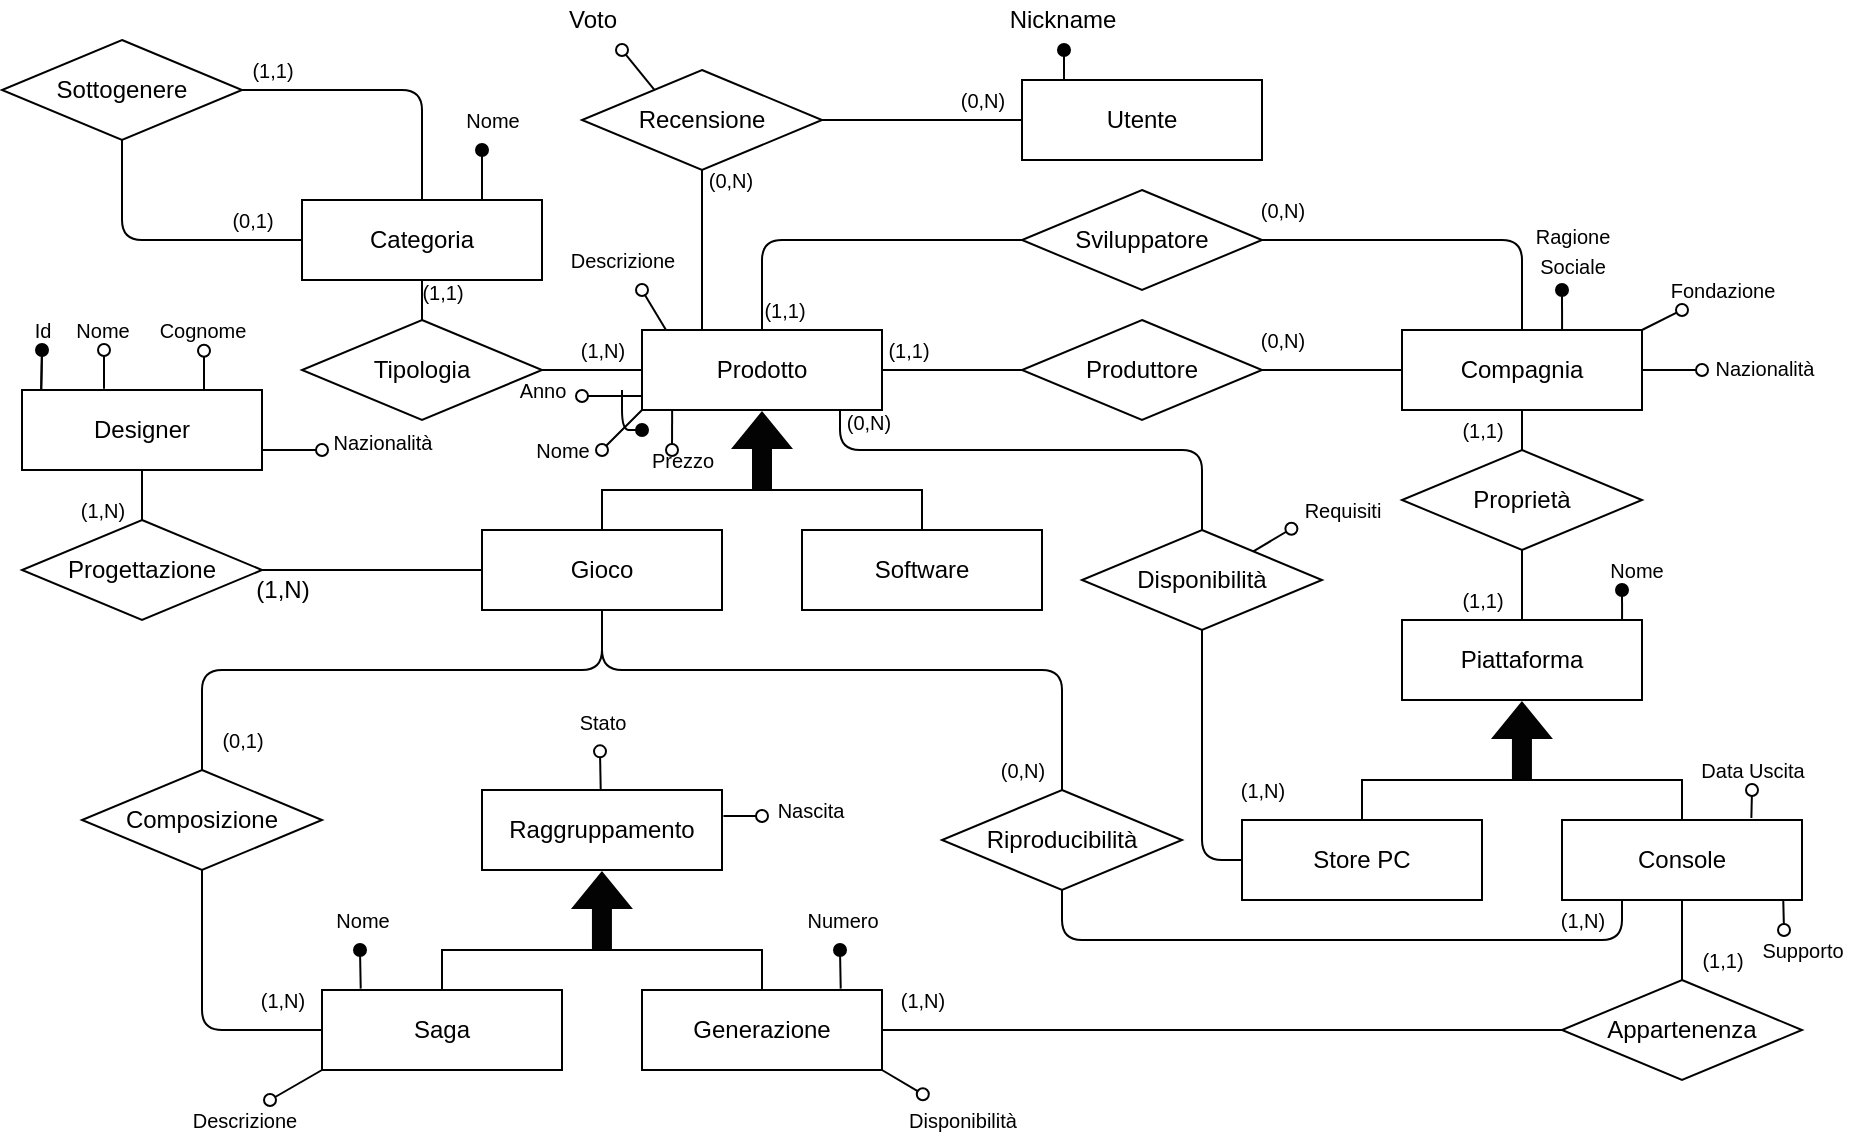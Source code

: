 <mxfile version="14.0.1" type="device" pages="3"><diagram id="cRotuBw0cUnXDAUAE3xL" name="Page-1"><mxGraphModel dx="1422" dy="804" grid="1" gridSize="10" guides="1" tooltips="1" connect="1" arrows="1" fold="1" page="1" pageScale="1" pageWidth="827" pageHeight="1169" math="0" shadow="0"><root><mxCell id="0"/><mxCell id="1" parent="0"/><mxCell id="IhUMP-DvvBGf_VfTg0Hd-1" value="Prodotto" style="rounded=0;whiteSpace=wrap;html=1;" parent="1" vertex="1"><mxGeometry x="350" y="170" width="120" height="40" as="geometry"/></mxCell><mxCell id="IhUMP-DvvBGf_VfTg0Hd-24" style="edgeStyle=orthogonalEdgeStyle;rounded=0;orthogonalLoop=1;jettySize=auto;html=1;entryX=0.5;entryY=0;entryDx=0;entryDy=0;endArrow=none;endFill=0;" parent="1" source="IhUMP-DvvBGf_VfTg0Hd-4" target="IhUMP-DvvBGf_VfTg0Hd-6" edge="1"><mxGeometry relative="1" as="geometry"><Array as="points"><mxPoint x="330" y="250"/><mxPoint x="490" y="250"/></Array></mxGeometry></mxCell><mxCell id="IhUMP-DvvBGf_VfTg0Hd-57" style="edgeStyle=orthogonalEdgeStyle;rounded=1;orthogonalLoop=1;jettySize=auto;html=1;entryX=0.5;entryY=0;entryDx=0;entryDy=0;shadow=0;startArrow=none;startFill=0;endArrow=none;endFill=0;fillColor=none;gradientColor=none;" parent="1" source="IhUMP-DvvBGf_VfTg0Hd-4" target="IhUMP-DvvBGf_VfTg0Hd-56" edge="1"><mxGeometry relative="1" as="geometry"><Array as="points"><mxPoint x="330" y="340"/><mxPoint x="130" y="340"/></Array></mxGeometry></mxCell><mxCell id="IhUMP-DvvBGf_VfTg0Hd-67" style="edgeStyle=orthogonalEdgeStyle;rounded=1;orthogonalLoop=1;jettySize=auto;html=1;entryX=0.5;entryY=0;entryDx=0;entryDy=0;shadow=0;startArrow=none;startFill=0;endArrow=none;endFill=0;fillColor=none;gradientColor=none;" parent="1" source="IhUMP-DvvBGf_VfTg0Hd-4" target="IhUMP-DvvBGf_VfTg0Hd-66" edge="1"><mxGeometry relative="1" as="geometry"><Array as="points"><mxPoint x="330" y="340"/><mxPoint x="560" y="340"/></Array></mxGeometry></mxCell><mxCell id="IhUMP-DvvBGf_VfTg0Hd-4" value="Gioco" style="rounded=0;whiteSpace=wrap;html=1;" parent="1" vertex="1"><mxGeometry x="270" y="270" width="120" height="40" as="geometry"/></mxCell><mxCell id="IhUMP-DvvBGf_VfTg0Hd-141" style="edgeStyle=orthogonalEdgeStyle;rounded=0;orthogonalLoop=1;jettySize=auto;html=1;shadow=0;startArrow=none;startFill=0;endArrow=oval;endFill=0;fillColor=none;gradientColor=none;" parent="1" source="IhUMP-DvvBGf_VfTg0Hd-5" edge="1"><mxGeometry relative="1" as="geometry"><mxPoint x="880" y="190" as="targetPoint"/></mxGeometry></mxCell><mxCell id="IhUMP-DvvBGf_VfTg0Hd-5" value="Compagnia" style="rounded=0;whiteSpace=wrap;html=1;" parent="1" vertex="1"><mxGeometry x="730" y="170" width="120" height="40" as="geometry"/></mxCell><mxCell id="IhUMP-DvvBGf_VfTg0Hd-6" value="Software" style="rounded=0;whiteSpace=wrap;html=1;" parent="1" vertex="1"><mxGeometry x="430" y="270" width="120" height="40" as="geometry"/></mxCell><mxCell id="IhUMP-DvvBGf_VfTg0Hd-7" value="Saga" style="rounded=0;whiteSpace=wrap;html=1;" parent="1" vertex="1"><mxGeometry x="190" y="500" width="120" height="40" as="geometry"/></mxCell><mxCell id="IhUMP-DvvBGf_VfTg0Hd-9" value="Generazione" style="rounded=0;whiteSpace=wrap;html=1;" parent="1" vertex="1"><mxGeometry x="350" y="500" width="120" height="40" as="geometry"/></mxCell><mxCell id="IhUMP-DvvBGf_VfTg0Hd-45" style="edgeStyle=orthogonalEdgeStyle;rounded=1;orthogonalLoop=1;jettySize=auto;html=1;entryX=0;entryY=0.5;entryDx=0;entryDy=0;shadow=0;startArrow=none;startFill=0;endArrow=none;endFill=0;fillColor=none;gradientColor=none;exitX=0.5;exitY=1;exitDx=0;exitDy=0;" parent="1" source="IhUMP-DvvBGf_VfTg0Hd-11" target="IhUMP-DvvBGf_VfTg0Hd-1" edge="1"><mxGeometry relative="1" as="geometry"/></mxCell><mxCell id="IhUMP-DvvBGf_VfTg0Hd-55" style="edgeStyle=orthogonalEdgeStyle;rounded=1;orthogonalLoop=1;jettySize=auto;html=1;entryX=0.5;entryY=1;entryDx=0;entryDy=0;shadow=0;startArrow=none;startFill=0;endArrow=none;endFill=0;fillColor=none;gradientColor=none;" parent="1" source="IhUMP-DvvBGf_VfTg0Hd-11" target="IhUMP-DvvBGf_VfTg0Hd-51" edge="1"><mxGeometry relative="1" as="geometry"/></mxCell><mxCell id="IhUMP-DvvBGf_VfTg0Hd-11" value="Categoria" style="rounded=0;whiteSpace=wrap;html=1;" parent="1" vertex="1"><mxGeometry x="180" y="105" width="120" height="40" as="geometry"/></mxCell><mxCell id="IhUMP-DvvBGf_VfTg0Hd-16" value="Raggruppamento" style="rounded=0;whiteSpace=wrap;html=1;" parent="1" vertex="1"><mxGeometry x="270" y="400" width="120" height="40" as="geometry"/></mxCell><mxCell id="IhUMP-DvvBGf_VfTg0Hd-17" value="Designer" style="rounded=0;whiteSpace=wrap;html=1;" parent="1" vertex="1"><mxGeometry x="40" y="200" width="120" height="40" as="geometry"/></mxCell><mxCell id="IhUMP-DvvBGf_VfTg0Hd-18" value="Produttore" style="rhombus;whiteSpace=wrap;html=1;" parent="1" vertex="1"><mxGeometry x="540" y="165" width="120" height="50" as="geometry"/></mxCell><mxCell id="IhUMP-DvvBGf_VfTg0Hd-19" value="Sviluppatore" style="rhombus;whiteSpace=wrap;html=1;" parent="1" vertex="1"><mxGeometry x="540" y="100" width="120" height="50" as="geometry"/></mxCell><mxCell id="IhUMP-DvvBGf_VfTg0Hd-21" value="Utente" style="rounded=0;whiteSpace=wrap;html=1;" parent="1" vertex="1"><mxGeometry x="540" y="45" width="120" height="40" as="geometry"/></mxCell><mxCell id="IhUMP-DvvBGf_VfTg0Hd-25" value="" style="endArrow=classic;html=1;entryX=0.5;entryY=1;entryDx=0;entryDy=0;shadow=0;fillColor=#030303;startArrow=none;startFill=0;shape=flexArrow;endFill=1;strokeColor=none;" parent="1" target="IhUMP-DvvBGf_VfTg0Hd-1" edge="1"><mxGeometry width="50" height="50" relative="1" as="geometry"><mxPoint x="410" y="250" as="sourcePoint"/><mxPoint x="440" y="200" as="targetPoint"/></mxGeometry></mxCell><mxCell id="IhUMP-DvvBGf_VfTg0Hd-27" style="edgeStyle=orthogonalEdgeStyle;rounded=0;orthogonalLoop=1;jettySize=auto;html=1;endArrow=none;endFill=0;entryX=0.545;entryY=0;entryDx=0;entryDy=0;entryPerimeter=0;" parent="1" target="IhUMP-DvvBGf_VfTg0Hd-9" edge="1"><mxGeometry relative="1" as="geometry"><mxPoint x="250.004" y="500" as="sourcePoint"/><mxPoint x="410" y="499" as="targetPoint"/><Array as="points"><mxPoint x="250" y="480"/><mxPoint x="410" y="480"/></Array></mxGeometry></mxCell><mxCell id="IhUMP-DvvBGf_VfTg0Hd-28" value="" style="endArrow=classic;html=1;entryX=0.5;entryY=1;entryDx=0;entryDy=0;shadow=0;fillColor=#030303;startArrow=none;startFill=0;shape=flexArrow;endFill=1;strokeColor=none;" parent="1" edge="1"><mxGeometry width="50" height="50" relative="1" as="geometry"><mxPoint x="329.97" y="480" as="sourcePoint"/><mxPoint x="329.97" y="440" as="targetPoint"/></mxGeometry></mxCell><mxCell id="IhUMP-DvvBGf_VfTg0Hd-29" value="Store PC" style="rounded=0;whiteSpace=wrap;html=1;" parent="1" vertex="1"><mxGeometry x="650" y="415" width="120" height="40" as="geometry"/></mxCell><mxCell id="IhUMP-DvvBGf_VfTg0Hd-30" value="Console" style="rounded=0;whiteSpace=wrap;html=1;" parent="1" vertex="1"><mxGeometry x="810" y="415" width="120" height="40" as="geometry"/></mxCell><mxCell id="IhUMP-DvvBGf_VfTg0Hd-31" value="Piattaforma" style="rounded=0;whiteSpace=wrap;html=1;" parent="1" vertex="1"><mxGeometry x="730" y="315" width="120" height="40" as="geometry"/></mxCell><mxCell id="IhUMP-DvvBGf_VfTg0Hd-32" style="edgeStyle=orthogonalEdgeStyle;rounded=0;orthogonalLoop=1;jettySize=auto;html=1;endArrow=none;endFill=0;entryX=0.545;entryY=0;entryDx=0;entryDy=0;entryPerimeter=0;" parent="1" target="IhUMP-DvvBGf_VfTg0Hd-30" edge="1"><mxGeometry relative="1" as="geometry"><mxPoint x="710.004" y="415" as="sourcePoint"/><mxPoint x="870" y="414" as="targetPoint"/><Array as="points"><mxPoint x="710" y="395"/><mxPoint x="870" y="395"/></Array></mxGeometry></mxCell><mxCell id="IhUMP-DvvBGf_VfTg0Hd-33" value="" style="endArrow=classic;html=1;entryX=0.5;entryY=1;entryDx=0;entryDy=0;shadow=0;fillColor=#030303;startArrow=none;startFill=0;shape=flexArrow;endFill=1;strokeColor=none;" parent="1" edge="1"><mxGeometry width="50" height="50" relative="1" as="geometry"><mxPoint x="789.97" y="395" as="sourcePoint"/><mxPoint x="789.97" y="355" as="targetPoint"/></mxGeometry></mxCell><mxCell id="IhUMP-DvvBGf_VfTg0Hd-35" value="" style="endArrow=none;html=1;shadow=0;fillColor=#030303;gradientColor=none;entryX=1;entryY=0.5;entryDx=0;entryDy=0;exitX=0;exitY=0.5;exitDx=0;exitDy=0;" parent="1" source="IhUMP-DvvBGf_VfTg0Hd-18" target="IhUMP-DvvBGf_VfTg0Hd-1" edge="1"><mxGeometry width="50" height="50" relative="1" as="geometry"><mxPoint x="670" y="310" as="sourcePoint"/><mxPoint x="720" y="260" as="targetPoint"/></mxGeometry></mxCell><mxCell id="IhUMP-DvvBGf_VfTg0Hd-36" value="" style="endArrow=none;html=1;shadow=0;fillColor=#030303;gradientColor=none;entryX=0;entryY=0.5;entryDx=0;entryDy=0;exitX=0.5;exitY=0;exitDx=0;exitDy=0;" parent="1" source="IhUMP-DvvBGf_VfTg0Hd-1" target="IhUMP-DvvBGf_VfTg0Hd-19" edge="1"><mxGeometry width="50" height="50" relative="1" as="geometry"><mxPoint x="670" y="310" as="sourcePoint"/><mxPoint x="720" y="260" as="targetPoint"/><Array as="points"><mxPoint x="410" y="125"/></Array></mxGeometry></mxCell><mxCell id="IhUMP-DvvBGf_VfTg0Hd-37" value="" style="endArrow=none;html=1;shadow=0;fillColor=#030303;gradientColor=none;entryX=1;entryY=0.5;entryDx=0;entryDy=0;exitX=0;exitY=0.5;exitDx=0;exitDy=0;" parent="1" source="IhUMP-DvvBGf_VfTg0Hd-5" target="IhUMP-DvvBGf_VfTg0Hd-18" edge="1"><mxGeometry width="50" height="50" relative="1" as="geometry"><mxPoint x="670" y="310" as="sourcePoint"/><mxPoint x="720" y="260" as="targetPoint"/></mxGeometry></mxCell><mxCell id="IhUMP-DvvBGf_VfTg0Hd-38" value="" style="endArrow=none;html=1;shadow=0;fillColor=#030303;gradientColor=none;entryX=1;entryY=0.5;entryDx=0;entryDy=0;exitX=0.5;exitY=0;exitDx=0;exitDy=0;" parent="1" source="IhUMP-DvvBGf_VfTg0Hd-5" target="IhUMP-DvvBGf_VfTg0Hd-19" edge="1"><mxGeometry width="50" height="50" relative="1" as="geometry"><mxPoint x="670" y="310" as="sourcePoint"/><mxPoint x="720" y="260" as="targetPoint"/><Array as="points"><mxPoint x="790" y="125"/></Array></mxGeometry></mxCell><mxCell id="IhUMP-DvvBGf_VfTg0Hd-43" style="edgeStyle=orthogonalEdgeStyle;rounded=0;orthogonalLoop=1;jettySize=auto;html=1;entryX=0;entryY=0.5;entryDx=0;entryDy=0;shadow=0;startArrow=none;startFill=0;endArrow=none;endFill=0;fillColor=none;gradientColor=none;" parent="1" source="IhUMP-DvvBGf_VfTg0Hd-42" target="IhUMP-DvvBGf_VfTg0Hd-21" edge="1"><mxGeometry relative="1" as="geometry"/></mxCell><mxCell id="IhUMP-DvvBGf_VfTg0Hd-44" style="edgeStyle=orthogonalEdgeStyle;rounded=0;orthogonalLoop=1;jettySize=auto;html=1;entryX=0.25;entryY=0;entryDx=0;entryDy=0;shadow=0;startArrow=none;startFill=0;endArrow=none;endFill=0;fillColor=none;gradientColor=none;" parent="1" source="IhUMP-DvvBGf_VfTg0Hd-42" target="IhUMP-DvvBGf_VfTg0Hd-1" edge="1"><mxGeometry relative="1" as="geometry"/></mxCell><mxCell id="IhUMP-DvvBGf_VfTg0Hd-42" value="Recensione" style="rhombus;whiteSpace=wrap;html=1;" parent="1" vertex="1"><mxGeometry x="320" y="40" width="120" height="50" as="geometry"/></mxCell><mxCell id="IhUMP-DvvBGf_VfTg0Hd-46" value="Tipologia" style="rhombus;whiteSpace=wrap;html=1;" parent="1" vertex="1"><mxGeometry x="180" y="165" width="120" height="50" as="geometry"/></mxCell><mxCell id="IhUMP-DvvBGf_VfTg0Hd-49" style="edgeStyle=orthogonalEdgeStyle;rounded=1;orthogonalLoop=1;jettySize=auto;html=1;entryX=0;entryY=0.5;entryDx=0;entryDy=0;shadow=0;startArrow=none;startFill=0;endArrow=none;endFill=0;fillColor=none;gradientColor=none;" parent="1" source="IhUMP-DvvBGf_VfTg0Hd-48" target="IhUMP-DvvBGf_VfTg0Hd-4" edge="1"><mxGeometry relative="1" as="geometry"/></mxCell><mxCell id="IhUMP-DvvBGf_VfTg0Hd-50" style="edgeStyle=orthogonalEdgeStyle;rounded=1;orthogonalLoop=1;jettySize=auto;html=1;shadow=0;startArrow=none;startFill=0;endArrow=none;endFill=0;fillColor=none;gradientColor=none;" parent="1" source="IhUMP-DvvBGf_VfTg0Hd-48" edge="1"><mxGeometry relative="1" as="geometry"><mxPoint x="100" y="240" as="targetPoint"/></mxGeometry></mxCell><mxCell id="IhUMP-DvvBGf_VfTg0Hd-48" value="Progettazione" style="rhombus;whiteSpace=wrap;html=1;" parent="1" vertex="1"><mxGeometry x="40" y="265" width="120" height="50" as="geometry"/></mxCell><mxCell id="IhUMP-DvvBGf_VfTg0Hd-53" style="edgeStyle=orthogonalEdgeStyle;rounded=1;orthogonalLoop=1;jettySize=auto;html=1;shadow=0;startArrow=none;startFill=0;endArrow=none;endFill=0;fillColor=none;gradientColor=none;entryX=0.5;entryY=0;entryDx=0;entryDy=0;" parent="1" source="IhUMP-DvvBGf_VfTg0Hd-51" target="IhUMP-DvvBGf_VfTg0Hd-11" edge="1"><mxGeometry relative="1" as="geometry"><mxPoint x="240" y="100" as="targetPoint"/></mxGeometry></mxCell><mxCell id="IhUMP-DvvBGf_VfTg0Hd-51" value="Sottogenere" style="rhombus;whiteSpace=wrap;html=1;" parent="1" vertex="1"><mxGeometry x="30" y="25" width="120" height="50" as="geometry"/></mxCell><mxCell id="IhUMP-DvvBGf_VfTg0Hd-58" style="edgeStyle=orthogonalEdgeStyle;rounded=1;orthogonalLoop=1;jettySize=auto;html=1;entryX=0;entryY=0.5;entryDx=0;entryDy=0;shadow=0;startArrow=none;startFill=0;endArrow=none;endFill=0;fillColor=none;gradientColor=none;" parent="1" source="IhUMP-DvvBGf_VfTg0Hd-56" target="IhUMP-DvvBGf_VfTg0Hd-7" edge="1"><mxGeometry relative="1" as="geometry"><Array as="points"><mxPoint x="130" y="520"/></Array></mxGeometry></mxCell><mxCell id="IhUMP-DvvBGf_VfTg0Hd-56" value="Composizione" style="rhombus;whiteSpace=wrap;html=1;" parent="1" vertex="1"><mxGeometry x="70" y="390" width="120" height="50" as="geometry"/></mxCell><mxCell id="IhUMP-DvvBGf_VfTg0Hd-60" style="edgeStyle=orthogonalEdgeStyle;rounded=1;orthogonalLoop=1;jettySize=auto;html=1;entryX=0.5;entryY=1;entryDx=0;entryDy=0;shadow=0;startArrow=none;startFill=0;endArrow=none;endFill=0;fillColor=none;gradientColor=none;" parent="1" source="IhUMP-DvvBGf_VfTg0Hd-59" target="IhUMP-DvvBGf_VfTg0Hd-5" edge="1"><mxGeometry relative="1" as="geometry"/></mxCell><mxCell id="IhUMP-DvvBGf_VfTg0Hd-61" style="edgeStyle=orthogonalEdgeStyle;rounded=1;orthogonalLoop=1;jettySize=auto;html=1;entryX=0.5;entryY=0;entryDx=0;entryDy=0;shadow=0;startArrow=none;startFill=0;endArrow=none;endFill=0;fillColor=none;gradientColor=none;" parent="1" source="IhUMP-DvvBGf_VfTg0Hd-59" target="IhUMP-DvvBGf_VfTg0Hd-31" edge="1"><mxGeometry relative="1" as="geometry"/></mxCell><mxCell id="IhUMP-DvvBGf_VfTg0Hd-59" value="Proprietà" style="rhombus;whiteSpace=wrap;html=1;" parent="1" vertex="1"><mxGeometry x="730" y="230" width="120" height="50" as="geometry"/></mxCell><mxCell id="IhUMP-DvvBGf_VfTg0Hd-63" style="edgeStyle=orthogonalEdgeStyle;rounded=1;orthogonalLoop=1;jettySize=auto;html=1;entryX=0.5;entryY=1;entryDx=0;entryDy=0;shadow=0;startArrow=none;startFill=0;endArrow=none;endFill=0;fillColor=none;gradientColor=none;" parent="1" source="IhUMP-DvvBGf_VfTg0Hd-62" target="IhUMP-DvvBGf_VfTg0Hd-30" edge="1"><mxGeometry relative="1" as="geometry"/></mxCell><mxCell id="IhUMP-DvvBGf_VfTg0Hd-64" style="edgeStyle=orthogonalEdgeStyle;rounded=1;orthogonalLoop=1;jettySize=auto;html=1;entryX=1;entryY=0.5;entryDx=0;entryDy=0;shadow=0;startArrow=none;startFill=0;endArrow=none;endFill=0;fillColor=none;gradientColor=none;" parent="1" source="IhUMP-DvvBGf_VfTg0Hd-62" target="IhUMP-DvvBGf_VfTg0Hd-9" edge="1"><mxGeometry relative="1" as="geometry"/></mxCell><mxCell id="IhUMP-DvvBGf_VfTg0Hd-62" value="Appartenenza" style="rhombus;whiteSpace=wrap;html=1;" parent="1" vertex="1"><mxGeometry x="810" y="495" width="120" height="50" as="geometry"/></mxCell><mxCell id="IhUMP-DvvBGf_VfTg0Hd-69" style="edgeStyle=orthogonalEdgeStyle;rounded=1;orthogonalLoop=1;jettySize=auto;html=1;entryX=0;entryY=0.5;entryDx=0;entryDy=0;shadow=0;startArrow=none;startFill=0;endArrow=none;endFill=0;fillColor=none;gradientColor=none;" parent="1" source="IhUMP-DvvBGf_VfTg0Hd-65" target="IhUMP-DvvBGf_VfTg0Hd-29" edge="1"><mxGeometry relative="1" as="geometry"/></mxCell><mxCell id="IhUMP-DvvBGf_VfTg0Hd-65" value="Disponibilità" style="rhombus;whiteSpace=wrap;html=1;" parent="1" vertex="1"><mxGeometry x="570" y="270" width="120" height="50" as="geometry"/></mxCell><mxCell id="IhUMP-DvvBGf_VfTg0Hd-71" style="edgeStyle=orthogonalEdgeStyle;rounded=1;orthogonalLoop=1;jettySize=auto;html=1;entryX=0.25;entryY=1;entryDx=0;entryDy=0;shadow=0;startArrow=none;startFill=0;endArrow=none;endFill=0;fillColor=none;gradientColor=none;" parent="1" source="IhUMP-DvvBGf_VfTg0Hd-66" target="IhUMP-DvvBGf_VfTg0Hd-30" edge="1"><mxGeometry relative="1" as="geometry"><Array as="points"><mxPoint x="560" y="475"/><mxPoint x="840" y="475"/></Array></mxGeometry></mxCell><mxCell id="IhUMP-DvvBGf_VfTg0Hd-66" value="Riproducibilità" style="rhombus;whiteSpace=wrap;html=1;" parent="1" vertex="1"><mxGeometry x="500" y="400" width="120" height="50" as="geometry"/></mxCell><mxCell id="IhUMP-DvvBGf_VfTg0Hd-73" value="" style="endArrow=none;html=1;shadow=0;fillColor=none;gradientColor=none;entryX=0.825;entryY=0.986;entryDx=0;entryDy=0;entryPerimeter=0;exitX=0.5;exitY=0;exitDx=0;exitDy=0;" parent="1" source="IhUMP-DvvBGf_VfTg0Hd-65" target="IhUMP-DvvBGf_VfTg0Hd-1" edge="1"><mxGeometry width="50" height="50" relative="1" as="geometry"><mxPoint x="480" y="370" as="sourcePoint"/><mxPoint x="530" y="320" as="targetPoint"/><Array as="points"><mxPoint x="630" y="230"/><mxPoint x="449" y="230"/></Array></mxGeometry></mxCell><mxCell id="IhUMP-DvvBGf_VfTg0Hd-74" value="&lt;font style=&quot;font-size: 10px&quot;&gt;(0,1)&lt;/font&gt;" style="text;html=1;resizable=0;autosize=1;align=center;verticalAlign=middle;points=[];fillColor=none;strokeColor=none;rounded=0;" parent="1" vertex="1"><mxGeometry x="135" y="105" width="40" height="20" as="geometry"/></mxCell><mxCell id="IhUMP-DvvBGf_VfTg0Hd-75" value="&lt;font style=&quot;font-size: 10px&quot;&gt;(1,1)&lt;/font&gt;" style="text;html=1;resizable=0;autosize=1;align=center;verticalAlign=middle;points=[];fillColor=none;strokeColor=none;rounded=0;" parent="1" vertex="1"><mxGeometry x="145" y="30" width="40" height="20" as="geometry"/></mxCell><mxCell id="IhUMP-DvvBGf_VfTg0Hd-76" value="&lt;font style=&quot;font-size: 10px&quot;&gt;(0,N)&lt;/font&gt;" style="text;html=1;resizable=0;autosize=1;align=center;verticalAlign=middle;points=[];fillColor=none;strokeColor=none;rounded=0;" parent="1" vertex="1"><mxGeometry x="500" y="45" width="40" height="20" as="geometry"/></mxCell><mxCell id="IhUMP-DvvBGf_VfTg0Hd-77" value="&lt;font style=&quot;font-size: 10px&quot;&gt;(0,N)&lt;/font&gt;" style="text;html=1;resizable=0;autosize=1;align=center;verticalAlign=middle;points=[];fillColor=none;strokeColor=none;rounded=0;" parent="1" vertex="1"><mxGeometry x="374" y="85" width="40" height="20" as="geometry"/></mxCell><mxCell id="IhUMP-DvvBGf_VfTg0Hd-78" value="&lt;font style=&quot;font-size: 10px&quot;&gt;(1,1)&lt;/font&gt;" style="text;html=1;resizable=0;autosize=1;align=center;verticalAlign=middle;points=[];fillColor=none;strokeColor=none;rounded=0;" parent="1" vertex="1"><mxGeometry x="401" y="150" width="40" height="20" as="geometry"/></mxCell><mxCell id="IhUMP-DvvBGf_VfTg0Hd-79" value="&lt;font style=&quot;font-size: 10px&quot;&gt;(0,N)&lt;/font&gt;" style="text;html=1;resizable=0;autosize=1;align=center;verticalAlign=middle;points=[];fillColor=none;strokeColor=none;rounded=0;" parent="1" vertex="1"><mxGeometry x="650" y="100" width="40" height="20" as="geometry"/></mxCell><mxCell id="IhUMP-DvvBGf_VfTg0Hd-80" value="&lt;font style=&quot;font-size: 10px&quot;&gt;(0,N)&lt;/font&gt;" style="text;html=1;resizable=0;autosize=1;align=center;verticalAlign=middle;points=[];fillColor=none;strokeColor=none;rounded=0;" parent="1" vertex="1"><mxGeometry x="650" y="165" width="40" height="20" as="geometry"/></mxCell><mxCell id="IhUMP-DvvBGf_VfTg0Hd-81" value="&lt;font style=&quot;font-size: 10px&quot;&gt;(1,1)&lt;/font&gt;" style="text;html=1;resizable=0;autosize=1;align=center;verticalAlign=middle;points=[];fillColor=none;strokeColor=none;rounded=0;" parent="1" vertex="1"><mxGeometry x="463" y="170" width="40" height="20" as="geometry"/></mxCell><mxCell id="IhUMP-DvvBGf_VfTg0Hd-82" value="&lt;font style=&quot;font-size: 10px&quot;&gt;(1,1)&lt;/font&gt;" style="text;html=1;resizable=0;autosize=1;align=center;verticalAlign=middle;points=[];fillColor=none;strokeColor=none;rounded=0;" parent="1" vertex="1"><mxGeometry x="230" y="140.68" width="40" height="20" as="geometry"/></mxCell><mxCell id="IhUMP-DvvBGf_VfTg0Hd-83" value="&lt;font style=&quot;font-size: 10px&quot;&gt;(1,N)&lt;/font&gt;" style="text;html=1;resizable=0;autosize=1;align=center;verticalAlign=middle;points=[];fillColor=none;strokeColor=none;rounded=0;" parent="1" vertex="1"><mxGeometry x="310" y="170" width="40" height="20" as="geometry"/></mxCell><mxCell id="IhUMP-DvvBGf_VfTg0Hd-84" value="&lt;font style=&quot;font-size: 10px&quot;&gt;(0,N)&lt;/font&gt;" style="text;html=1;resizable=0;autosize=1;align=center;verticalAlign=middle;points=[];fillColor=none;strokeColor=none;rounded=0;" parent="1" vertex="1"><mxGeometry x="443" y="206" width="40" height="20" as="geometry"/></mxCell><mxCell id="IhUMP-DvvBGf_VfTg0Hd-85" value="&lt;font style=&quot;font-size: 10px&quot;&gt;(1,N)&lt;/font&gt;" style="text;html=1;resizable=0;autosize=1;align=center;verticalAlign=middle;points=[];fillColor=none;strokeColor=none;rounded=0;" parent="1" vertex="1"><mxGeometry x="640" y="390" width="40" height="20" as="geometry"/></mxCell><mxCell id="IhUMP-DvvBGf_VfTg0Hd-86" value="&lt;font style=&quot;font-size: 10px&quot;&gt;(0,N)&lt;/font&gt;" style="text;html=1;resizable=0;autosize=1;align=center;verticalAlign=middle;points=[];fillColor=none;strokeColor=none;rounded=0;" parent="1" vertex="1"><mxGeometry x="520" y="380" width="40" height="20" as="geometry"/></mxCell><mxCell id="IhUMP-DvvBGf_VfTg0Hd-87" value="&lt;font style=&quot;font-size: 10px&quot;&gt;(1,N)&lt;/font&gt;" style="text;html=1;resizable=0;autosize=1;align=center;verticalAlign=middle;points=[];fillColor=none;strokeColor=none;rounded=0;" parent="1" vertex="1"><mxGeometry x="800" y="455" width="40" height="20" as="geometry"/></mxCell><mxCell id="IhUMP-DvvBGf_VfTg0Hd-88" value="&lt;font style=&quot;font-size: 10px&quot;&gt;(0,1)&lt;/font&gt;" style="text;html=1;resizable=0;autosize=1;align=center;verticalAlign=middle;points=[];fillColor=none;strokeColor=none;rounded=0;" parent="1" vertex="1"><mxGeometry x="130" y="365" width="40" height="20" as="geometry"/></mxCell><mxCell id="IhUMP-DvvBGf_VfTg0Hd-89" value="&lt;font style=&quot;font-size: 10px&quot;&gt;(1,N)&lt;/font&gt;" style="text;html=1;resizable=0;autosize=1;align=center;verticalAlign=middle;points=[];fillColor=none;strokeColor=none;rounded=0;" parent="1" vertex="1"><mxGeometry x="150" y="495" width="40" height="20" as="geometry"/></mxCell><mxCell id="IhUMP-DvvBGf_VfTg0Hd-90" value="&lt;font style=&quot;font-size: 10px&quot;&gt;(1,N)&lt;/font&gt;" style="text;html=1;resizable=0;autosize=1;align=center;verticalAlign=middle;points=[];fillColor=none;strokeColor=none;rounded=0;" parent="1" vertex="1"><mxGeometry x="470" y="495" width="40" height="20" as="geometry"/></mxCell><mxCell id="IhUMP-DvvBGf_VfTg0Hd-91" value="&lt;font style=&quot;font-size: 10px&quot;&gt;(1,1)&lt;/font&gt;" style="text;html=1;resizable=0;autosize=1;align=center;verticalAlign=middle;points=[];fillColor=none;strokeColor=none;rounded=0;" parent="1" vertex="1"><mxGeometry x="870" y="475" width="40" height="20" as="geometry"/></mxCell><mxCell id="IhUMP-DvvBGf_VfTg0Hd-92" value="&lt;font style=&quot;font-size: 10px&quot;&gt;(1,1)&lt;/font&gt;" style="text;html=1;resizable=0;autosize=1;align=center;verticalAlign=middle;points=[];fillColor=none;strokeColor=none;rounded=0;" parent="1" vertex="1"><mxGeometry x="750" y="210" width="40" height="20" as="geometry"/></mxCell><mxCell id="IhUMP-DvvBGf_VfTg0Hd-93" value="&lt;font style=&quot;font-size: 10px&quot;&gt;(1,1)&lt;/font&gt;" style="text;html=1;resizable=0;autosize=1;align=center;verticalAlign=middle;points=[];fillColor=none;strokeColor=none;rounded=0;" parent="1" vertex="1"><mxGeometry x="750" y="295" width="40" height="20" as="geometry"/></mxCell><mxCell id="IhUMP-DvvBGf_VfTg0Hd-94" value="&lt;font style=&quot;font-size: 10px&quot;&gt;(1,N)&lt;/font&gt;" style="text;html=1;resizable=0;autosize=1;align=center;verticalAlign=middle;points=[];fillColor=none;strokeColor=none;rounded=0;" parent="1" vertex="1"><mxGeometry x="60" y="250" width="40" height="20" as="geometry"/></mxCell><mxCell id="IhUMP-DvvBGf_VfTg0Hd-95" value="(1,N)" style="text;html=1;resizable=0;autosize=1;align=center;verticalAlign=middle;points=[];fillColor=none;strokeColor=none;rounded=0;" parent="1" vertex="1"><mxGeometry x="150" y="290" width="40" height="20" as="geometry"/></mxCell><mxCell id="IhUMP-DvvBGf_VfTg0Hd-98" value="" style="endArrow=oval;html=1;shadow=0;fillColor=none;gradientColor=none;exitX=0.75;exitY=0;exitDx=0;exitDy=0;endFill=1;" parent="1" source="IhUMP-DvvBGf_VfTg0Hd-11" edge="1"><mxGeometry width="50" height="50" relative="1" as="geometry"><mxPoint x="190" y="240" as="sourcePoint"/><mxPoint x="270" y="80" as="targetPoint"/></mxGeometry></mxCell><mxCell id="IhUMP-DvvBGf_VfTg0Hd-99" value="&lt;font style=&quot;font-size: 10px&quot;&gt;Nome&lt;/font&gt;" style="text;html=1;resizable=0;autosize=1;align=center;verticalAlign=middle;points=[];fillColor=none;strokeColor=none;rounded=0;" parent="1" vertex="1"><mxGeometry x="255" y="55" width="40" height="20" as="geometry"/></mxCell><mxCell id="IhUMP-DvvBGf_VfTg0Hd-102" value="" style="endArrow=none;html=1;shadow=0;fillColor=none;gradientColor=none;entryX=0.301;entryY=0.197;entryDx=0;entryDy=0;entryPerimeter=0;startArrow=oval;startFill=0;" parent="1" target="IhUMP-DvvBGf_VfTg0Hd-42" edge="1"><mxGeometry width="50" height="50" relative="1" as="geometry"><mxPoint x="340" y="30" as="sourcePoint"/><mxPoint x="440" y="190" as="targetPoint"/></mxGeometry></mxCell><mxCell id="IhUMP-DvvBGf_VfTg0Hd-103" value="Voto" style="text;html=1;resizable=0;autosize=1;align=center;verticalAlign=middle;points=[];fillColor=none;strokeColor=none;rounded=0;" parent="1" vertex="1"><mxGeometry x="305" y="5" width="40" height="20" as="geometry"/></mxCell><mxCell id="IhUMP-DvvBGf_VfTg0Hd-105" value="" style="endArrow=oval;html=1;shadow=0;fillColor=none;gradientColor=none;endFill=1;" parent="1" edge="1"><mxGeometry width="50" height="50" relative="1" as="geometry"><mxPoint x="561" y="45" as="sourcePoint"/><mxPoint x="561" y="30" as="targetPoint"/></mxGeometry></mxCell><mxCell id="IhUMP-DvvBGf_VfTg0Hd-106" value="Nickname" style="text;html=1;resizable=0;autosize=1;align=center;verticalAlign=middle;points=[];fillColor=none;strokeColor=none;rounded=0;" parent="1" vertex="1"><mxGeometry x="525" y="5" width="70" height="20" as="geometry"/></mxCell><mxCell id="IhUMP-DvvBGf_VfTg0Hd-108" value="" style="endArrow=none;html=1;shadow=0;fillColor=none;gradientColor=none;exitX=0.08;exitY=-0.002;exitDx=0;exitDy=0;exitPerimeter=0;" parent="1" source="IhUMP-DvvBGf_VfTg0Hd-17" edge="1"><mxGeometry width="50" height="50" relative="1" as="geometry"><mxPoint x="60" y="220" as="sourcePoint"/><mxPoint x="50" y="180" as="targetPoint"/></mxGeometry></mxCell><mxCell id="IhUMP-DvvBGf_VfTg0Hd-109" value="" style="endArrow=oval;html=1;shadow=0;fillColor=none;gradientColor=none;exitX=0.08;exitY=-0.002;exitDx=0;exitDy=0;exitPerimeter=0;startArrow=none;startFill=0;endFill=1;" parent="1" source="IhUMP-DvvBGf_VfTg0Hd-17" edge="1"><mxGeometry width="50" height="50" relative="1" as="geometry"><mxPoint x="49.6" y="199.92" as="sourcePoint"/><mxPoint x="50" y="180" as="targetPoint"/></mxGeometry></mxCell><mxCell id="IhUMP-DvvBGf_VfTg0Hd-111" value="&lt;font style=&quot;font-size: 10px&quot;&gt;Id&lt;/font&gt;" style="text;html=1;resizable=0;autosize=1;align=center;verticalAlign=middle;points=[];fillColor=none;strokeColor=none;rounded=0;" parent="1" vertex="1"><mxGeometry x="40" y="160" width="20" height="20" as="geometry"/></mxCell><mxCell id="IhUMP-DvvBGf_VfTg0Hd-113" value="" style="endArrow=oval;html=1;shadow=0;fillColor=none;gradientColor=none;exitX=0.3;exitY=-0.017;exitDx=0;exitDy=0;exitPerimeter=0;endFill=0;" parent="1" edge="1"><mxGeometry width="50" height="50" relative="1" as="geometry"><mxPoint x="81" y="199.32" as="sourcePoint"/><mxPoint x="81" y="180" as="targetPoint"/></mxGeometry></mxCell><mxCell id="IhUMP-DvvBGf_VfTg0Hd-114" value="&lt;font style=&quot;font-size: 10px&quot;&gt;Nome&lt;/font&gt;" style="text;html=1;resizable=0;autosize=1;align=center;verticalAlign=middle;points=[];fillColor=none;strokeColor=none;rounded=0;" parent="1" vertex="1"><mxGeometry x="60" y="160" width="40" height="20" as="geometry"/></mxCell><mxCell id="IhUMP-DvvBGf_VfTg0Hd-117" value="" style="endArrow=oval;html=1;shadow=0;fillColor=none;gradientColor=none;exitX=0.3;exitY=-0.017;exitDx=0;exitDy=0;exitPerimeter=0;endFill=0;" parent="1" edge="1"><mxGeometry width="50" height="50" relative="1" as="geometry"><mxPoint x="131" y="199.66" as="sourcePoint"/><mxPoint x="131" y="180.34" as="targetPoint"/></mxGeometry></mxCell><mxCell id="IhUMP-DvvBGf_VfTg0Hd-118" value="&lt;font style=&quot;font-size: 10px&quot;&gt;Cognome&lt;/font&gt;" style="text;html=1;resizable=0;autosize=1;align=center;verticalAlign=middle;points=[];fillColor=none;strokeColor=none;rounded=0;" parent="1" vertex="1"><mxGeometry x="100" y="160.34" width="60" height="20" as="geometry"/></mxCell><mxCell id="IhUMP-DvvBGf_VfTg0Hd-119" value="" style="endArrow=oval;html=1;shadow=0;fillColor=none;gradientColor=none;exitX=1;exitY=1;exitDx=0;exitDy=0;endFill=0;entryX=0;entryY=0.7;entryDx=0;entryDy=0;entryPerimeter=0;" parent="1" target="IhUMP-DvvBGf_VfTg0Hd-123" edge="1"><mxGeometry width="50" height="50" relative="1" as="geometry"><mxPoint x="160" y="230" as="sourcePoint"/><mxPoint x="170" y="240" as="targetPoint"/></mxGeometry></mxCell><mxCell id="IhUMP-DvvBGf_VfTg0Hd-120" value="&lt;font style=&quot;font-size: 10px&quot;&gt;&lt;br&gt;&lt;/font&gt;" style="text;html=1;resizable=0;autosize=1;align=center;verticalAlign=middle;points=[];fillColor=none;strokeColor=none;rounded=0;" parent="1" vertex="1"><mxGeometry x="145" y="160.68" width="20" height="20" as="geometry"/></mxCell><mxCell id="IhUMP-DvvBGf_VfTg0Hd-123" value="&lt;font style=&quot;font-size: 10px&quot;&gt;Nazionalità&lt;/font&gt;" style="text;html=1;resizable=0;autosize=1;align=center;verticalAlign=middle;points=[];fillColor=none;strokeColor=none;rounded=0;" parent="1" vertex="1"><mxGeometry x="190" y="216" width="60" height="20" as="geometry"/></mxCell><mxCell id="IhUMP-DvvBGf_VfTg0Hd-127" value="" style="endArrow=oval;html=1;shadow=0;fillColor=none;gradientColor=none;exitX=0.1;exitY=0;exitDx=0;exitDy=0;exitPerimeter=0;startArrow=none;startFill=0;endFill=0;" parent="1" source="IhUMP-DvvBGf_VfTg0Hd-1" edge="1"><mxGeometry width="50" height="50" relative="1" as="geometry"><mxPoint x="380" y="160" as="sourcePoint"/><mxPoint x="350" y="150" as="targetPoint"/></mxGeometry></mxCell><mxCell id="IhUMP-DvvBGf_VfTg0Hd-128" value="&lt;font style=&quot;font-size: 10px&quot;&gt;Descrizione&lt;/font&gt;" style="text;html=1;resizable=0;autosize=1;align=center;verticalAlign=middle;points=[];fillColor=none;strokeColor=none;rounded=0;" parent="1" vertex="1"><mxGeometry x="305" y="125" width="70" height="20" as="geometry"/></mxCell><mxCell id="IhUMP-DvvBGf_VfTg0Hd-129" value="" style="endArrow=oval;html=1;shadow=0;fillColor=none;gradientColor=none;exitX=0;exitY=0.75;exitDx=0;exitDy=0;startArrow=none;startFill=0;endFill=0;" parent="1" edge="1"><mxGeometry width="50" height="50" relative="1" as="geometry"><mxPoint x="350" y="203" as="sourcePoint"/><mxPoint x="320" y="203" as="targetPoint"/></mxGeometry></mxCell><mxCell id="IhUMP-DvvBGf_VfTg0Hd-130" value="" style="endArrow=oval;html=1;shadow=0;fillColor=none;gradientColor=none;startArrow=none;startFill=0;endFill=0;exitX=0.084;exitY=0.998;exitDx=0;exitDy=0;exitPerimeter=0;" parent="1" edge="1"><mxGeometry width="50" height="50" relative="1" as="geometry"><mxPoint x="365.08" y="209.92" as="sourcePoint"/><mxPoint x="365" y="230" as="targetPoint"/></mxGeometry></mxCell><mxCell id="IhUMP-DvvBGf_VfTg0Hd-131" value="" style="endArrow=oval;html=1;shadow=0;fillColor=none;gradientColor=none;startArrow=none;startFill=0;endFill=0;exitX=0;exitY=1;exitDx=0;exitDy=0;" parent="1" source="IhUMP-DvvBGf_VfTg0Hd-1" edge="1"><mxGeometry width="50" height="50" relative="1" as="geometry"><mxPoint x="350" y="215" as="sourcePoint"/><mxPoint x="330" y="230" as="targetPoint"/></mxGeometry></mxCell><mxCell id="IhUMP-DvvBGf_VfTg0Hd-133" value="&lt;font style=&quot;font-size: 10px&quot;&gt;Anno&lt;/font&gt;" style="text;html=1;resizable=0;autosize=1;align=center;verticalAlign=middle;points=[];fillColor=none;strokeColor=none;rounded=0;" parent="1" vertex="1"><mxGeometry x="280" y="190" width="40" height="20" as="geometry"/></mxCell><mxCell id="IhUMP-DvvBGf_VfTg0Hd-134" value="&lt;font style=&quot;font-size: 10px&quot;&gt;Nome&lt;/font&gt;" style="text;html=1;resizable=0;autosize=1;align=center;verticalAlign=middle;points=[];fillColor=none;strokeColor=none;rounded=0;" parent="1" vertex="1"><mxGeometry x="290" y="220" width="40" height="20" as="geometry"/></mxCell><mxCell id="IhUMP-DvvBGf_VfTg0Hd-135" value="&lt;font style=&quot;font-size: 10px&quot;&gt;Prezzo&lt;/font&gt;" style="text;html=1;resizable=0;autosize=1;align=center;verticalAlign=middle;points=[];fillColor=none;strokeColor=none;rounded=0;" parent="1" vertex="1"><mxGeometry x="345" y="225" width="50" height="20" as="geometry"/></mxCell><mxCell id="IhUMP-DvvBGf_VfTg0Hd-136" value="" style="endArrow=none;html=1;shadow=0;fillColor=none;gradientColor=none;startArrow=oval;startFill=1;" parent="1" edge="1"><mxGeometry width="50" height="50" relative="1" as="geometry"><mxPoint x="350" y="220" as="sourcePoint"/><mxPoint x="340" y="200" as="targetPoint"/><Array as="points"><mxPoint x="340" y="220"/></Array></mxGeometry></mxCell><mxCell id="IhUMP-DvvBGf_VfTg0Hd-137" value="" style="endArrow=oval;html=1;shadow=0;fillColor=none;gradientColor=none;exitX=0.667;exitY=0;exitDx=0;exitDy=0;exitPerimeter=0;startArrow=none;startFill=0;endFill=1;" parent="1" source="IhUMP-DvvBGf_VfTg0Hd-5" edge="1"><mxGeometry width="50" height="50" relative="1" as="geometry"><mxPoint x="770" y="180" as="sourcePoint"/><mxPoint x="810" y="150" as="targetPoint"/></mxGeometry></mxCell><mxCell id="IhUMP-DvvBGf_VfTg0Hd-138" value="&lt;font style=&quot;font-size: 10px ; line-height: 20%&quot;&gt;Ragione&lt;br&gt;Sociale&lt;br&gt;&lt;/font&gt;" style="text;html=1;resizable=0;autosize=1;align=center;verticalAlign=middle;points=[];fillColor=none;strokeColor=none;rounded=0;" parent="1" vertex="1"><mxGeometry x="790" y="115" width="50" height="30" as="geometry"/></mxCell><mxCell id="IhUMP-DvvBGf_VfTg0Hd-139" value="" style="endArrow=oval;html=1;shadow=0;fillColor=none;gradientColor=none;exitX=1;exitY=0;exitDx=0;exitDy=0;endFill=0;" parent="1" source="IhUMP-DvvBGf_VfTg0Hd-5" edge="1"><mxGeometry width="50" height="50" relative="1" as="geometry"><mxPoint x="880" y="160" as="sourcePoint"/><mxPoint x="870" y="160" as="targetPoint"/></mxGeometry></mxCell><mxCell id="IhUMP-DvvBGf_VfTg0Hd-140" value="&lt;font style=&quot;font-size: 10px ; line-height: 20%&quot;&gt;Fondazione&lt;br&gt;&lt;/font&gt;" style="text;html=1;resizable=0;autosize=1;align=center;verticalAlign=middle;points=[];fillColor=none;strokeColor=none;rounded=0;" parent="1" vertex="1"><mxGeometry x="855" y="140" width="70" height="20" as="geometry"/></mxCell><mxCell id="IhUMP-DvvBGf_VfTg0Hd-142" value="&lt;font style=&quot;font-size: 10px ; line-height: 20%&quot;&gt;Nazionalità&lt;br&gt;&lt;/font&gt;" style="text;html=1;resizable=0;autosize=1;align=center;verticalAlign=middle;points=[];fillColor=none;strokeColor=none;rounded=0;" parent="1" vertex="1"><mxGeometry x="881" y="179" width="60" height="20" as="geometry"/></mxCell><mxCell id="IhUMP-DvvBGf_VfTg0Hd-144" value="" style="endArrow=oval;html=1;shadow=0;fillColor=none;gradientColor=none;exitX=0.917;exitY=0.01;exitDx=0;exitDy=0;exitPerimeter=0;startArrow=none;startFill=0;endFill=1;" parent="1" source="IhUMP-DvvBGf_VfTg0Hd-31" edge="1"><mxGeometry width="50" height="50" relative="1" as="geometry"><mxPoint x="740" y="390" as="sourcePoint"/><mxPoint x="840" y="300" as="targetPoint"/></mxGeometry></mxCell><mxCell id="IhUMP-DvvBGf_VfTg0Hd-146" value="&lt;font style=&quot;font-size: 10px ; line-height: 20%&quot;&gt;Nome&lt;br&gt;&lt;/font&gt;" style="text;html=1;resizable=0;autosize=1;align=center;verticalAlign=middle;points=[];fillColor=none;strokeColor=none;rounded=0;" parent="1" vertex="1"><mxGeometry x="827" y="280" width="40" height="20" as="geometry"/></mxCell><mxCell id="IhUMP-DvvBGf_VfTg0Hd-148" value="&lt;font style=&quot;font-size: 10px ; line-height: 20%&quot;&gt;Requisiti&lt;br&gt;&lt;/font&gt;" style="text;html=1;resizable=0;autosize=1;align=center;verticalAlign=middle;points=[];fillColor=none;strokeColor=none;rounded=0;" parent="1" vertex="1"><mxGeometry x="675" y="250" width="50" height="20" as="geometry"/></mxCell><mxCell id="IhUMP-DvvBGf_VfTg0Hd-149" value="" style="endArrow=oval;html=1;shadow=0;fillColor=none;gradientColor=none;exitX=0.714;exitY=0.213;exitDx=0;exitDy=0;exitPerimeter=0;entryX=-0.006;entryY=0.967;entryDx=0;entryDy=0;entryPerimeter=0;endFill=0;" parent="1" source="IhUMP-DvvBGf_VfTg0Hd-65" target="IhUMP-DvvBGf_VfTg0Hd-148" edge="1"><mxGeometry width="50" height="50" relative="1" as="geometry"><mxPoint x="650" y="360" as="sourcePoint"/><mxPoint x="700" y="310" as="targetPoint"/></mxGeometry></mxCell><mxCell id="IhUMP-DvvBGf_VfTg0Hd-150" value="" style="endArrow=oval;html=1;shadow=0;fillColor=none;gradientColor=none;exitX=0.664;exitY=-0.025;exitDx=0;exitDy=0;exitPerimeter=0;endFill=0;" parent="1" edge="1"><mxGeometry width="50" height="50" relative="1" as="geometry"><mxPoint x="904.68" y="414" as="sourcePoint"/><mxPoint x="905" y="400" as="targetPoint"/></mxGeometry></mxCell><mxCell id="IhUMP-DvvBGf_VfTg0Hd-151" value="" style="endArrow=oval;html=1;shadow=0;fillColor=none;gradientColor=none;exitX=0.922;exitY=1.008;exitDx=0;exitDy=0;exitPerimeter=0;endFill=0;" parent="1" source="IhUMP-DvvBGf_VfTg0Hd-30" edge="1"><mxGeometry width="50" height="50" relative="1" as="geometry"><mxPoint x="921" y="460" as="sourcePoint"/><mxPoint x="921" y="470" as="targetPoint"/></mxGeometry></mxCell><mxCell id="IhUMP-DvvBGf_VfTg0Hd-152" value="&lt;font style=&quot;font-size: 10px ; line-height: 20%&quot;&gt;Data Uscita&lt;br&gt;&lt;/font&gt;" style="text;html=1;resizable=0;autosize=1;align=center;verticalAlign=middle;points=[];fillColor=none;strokeColor=none;rounded=0;" parent="1" vertex="1"><mxGeometry x="870" y="380" width="70" height="20" as="geometry"/></mxCell><mxCell id="IhUMP-DvvBGf_VfTg0Hd-155" value="&lt;font style=&quot;font-size: 10px ; line-height: 20%&quot;&gt;Supporto&lt;br&gt;&lt;/font&gt;" style="text;html=1;resizable=0;autosize=1;align=center;verticalAlign=middle;points=[];fillColor=none;strokeColor=none;rounded=0;" parent="1" vertex="1"><mxGeometry x="900" y="470" width="60" height="20" as="geometry"/></mxCell><mxCell id="IhUMP-DvvBGf_VfTg0Hd-156" value="" style="endArrow=oval;html=1;shadow=0;fillColor=none;gradientColor=none;exitX=1.006;exitY=0.325;exitDx=0;exitDy=0;exitPerimeter=0;startArrow=none;startFill=0;endFill=0;" parent="1" source="IhUMP-DvvBGf_VfTg0Hd-16" edge="1"><mxGeometry width="50" height="50" relative="1" as="geometry"><mxPoint x="330" y="520" as="sourcePoint"/><mxPoint x="410" y="413" as="targetPoint"/></mxGeometry></mxCell><mxCell id="IhUMP-DvvBGf_VfTg0Hd-157" value="&lt;font style=&quot;font-size: 10px&quot;&gt;Nascita&lt;/font&gt;" style="text;html=1;resizable=0;autosize=1;align=center;verticalAlign=middle;points=[];fillColor=none;strokeColor=none;rounded=0;" parent="1" vertex="1"><mxGeometry x="409" y="400" width="50" height="20" as="geometry"/></mxCell><mxCell id="IhUMP-DvvBGf_VfTg0Hd-160" value="" style="endArrow=oval;html=1;shadow=0;fillColor=none;gradientColor=none;exitX=0.078;exitY=-0.017;exitDx=0;exitDy=0;exitPerimeter=0;startArrow=none;startFill=0;endFill=0;" parent="1" edge="1"><mxGeometry width="50" height="50" relative="1" as="geometry"><mxPoint x="329.36" y="400.0" as="sourcePoint"/><mxPoint x="329" y="380.68" as="targetPoint"/></mxGeometry></mxCell><mxCell id="IhUMP-DvvBGf_VfTg0Hd-161" value="&lt;font style=&quot;font-size: 10px&quot;&gt;Stato&lt;/font&gt;" style="text;html=1;resizable=0;autosize=1;align=center;verticalAlign=middle;points=[];fillColor=none;strokeColor=none;rounded=0;" parent="1" vertex="1"><mxGeometry x="310" y="355.68" width="40" height="20" as="geometry"/></mxCell><mxCell id="IhUMP-DvvBGf_VfTg0Hd-162" value="" style="endArrow=oval;html=1;shadow=0;fillColor=none;gradientColor=none;exitX=0.078;exitY=-0.017;exitDx=0;exitDy=0;exitPerimeter=0;startArrow=none;startFill=0;endFill=1;" parent="1" edge="1"><mxGeometry width="50" height="50" relative="1" as="geometry"><mxPoint x="209.36" y="499.32" as="sourcePoint"/><mxPoint x="209" y="480" as="targetPoint"/></mxGeometry></mxCell><mxCell id="IhUMP-DvvBGf_VfTg0Hd-163" value="&lt;font style=&quot;font-size: 10px&quot;&gt;Nome&lt;/font&gt;" style="text;html=1;resizable=0;autosize=1;align=center;verticalAlign=middle;points=[];fillColor=none;strokeColor=none;rounded=0;" parent="1" vertex="1"><mxGeometry x="190" y="455" width="40" height="20" as="geometry"/></mxCell><mxCell id="IhUMP-DvvBGf_VfTg0Hd-164" value="" style="endArrow=oval;html=1;shadow=0;fillColor=none;gradientColor=none;exitX=0.078;exitY=-0.017;exitDx=0;exitDy=0;exitPerimeter=0;startArrow=none;startFill=0;endFill=1;" parent="1" edge="1"><mxGeometry width="50" height="50" relative="1" as="geometry"><mxPoint x="449.36" y="499.32" as="sourcePoint"/><mxPoint x="449" y="480" as="targetPoint"/></mxGeometry></mxCell><mxCell id="IhUMP-DvvBGf_VfTg0Hd-165" value="&lt;font style=&quot;font-size: 10px&quot;&gt;Numero&lt;/font&gt;" style="text;html=1;resizable=0;autosize=1;align=center;verticalAlign=middle;points=[];fillColor=none;strokeColor=none;rounded=0;" parent="1" vertex="1"><mxGeometry x="425" y="455" width="50" height="20" as="geometry"/></mxCell><mxCell id="IhUMP-DvvBGf_VfTg0Hd-166" value="" style="endArrow=oval;html=1;shadow=0;fillColor=none;gradientColor=none;exitX=0;exitY=1;exitDx=0;exitDy=0;startArrow=none;startFill=0;endFill=0;" parent="1" source="IhUMP-DvvBGf_VfTg0Hd-7" edge="1"><mxGeometry width="50" height="50" relative="1" as="geometry"><mxPoint x="164.36" y="574.32" as="sourcePoint"/><mxPoint x="164" y="555" as="targetPoint"/></mxGeometry></mxCell><mxCell id="IhUMP-DvvBGf_VfTg0Hd-167" value="&lt;font style=&quot;font-size: 10px&quot;&gt;Descrizione&lt;/font&gt;" style="text;html=1;resizable=0;autosize=1;align=center;verticalAlign=middle;points=[];fillColor=none;strokeColor=none;rounded=0;" parent="1" vertex="1"><mxGeometry x="116" y="555" width="70" height="20" as="geometry"/></mxCell><mxCell id="IhUMP-DvvBGf_VfTg0Hd-168" value="" style="endArrow=oval;html=1;shadow=0;fillColor=none;gradientColor=none;exitX=1;exitY=1;exitDx=0;exitDy=0;startArrow=none;startFill=0;endFill=0;entryX=0.22;entryY=-0.143;entryDx=0;entryDy=0;entryPerimeter=0;" parent="1" source="IhUMP-DvvBGf_VfTg0Hd-9" target="IhUMP-DvvBGf_VfTg0Hd-169" edge="1"><mxGeometry width="50" height="50" relative="1" as="geometry"><mxPoint x="537" y="540" as="sourcePoint"/><mxPoint x="511" y="555" as="targetPoint"/></mxGeometry></mxCell><mxCell id="IhUMP-DvvBGf_VfTg0Hd-169" value="&lt;font style=&quot;font-size: 10px&quot;&gt;Disponibilità&lt;br&gt;&lt;/font&gt;" style="text;html=1;resizable=0;autosize=1;align=center;verticalAlign=middle;points=[];fillColor=none;strokeColor=none;rounded=0;" parent="1" vertex="1"><mxGeometry x="475" y="555" width="70" height="20" as="geometry"/></mxCell></root></mxGraphModel></diagram><diagram id="7zilIfcAeaCQzCeVOVXW" name="Page-2"><mxGraphModel dx="1422" dy="1904" grid="1" gridSize="10" guides="1" tooltips="1" connect="1" arrows="1" fold="1" page="1" pageScale="1" pageWidth="850" pageHeight="1100" math="0" shadow="0"><root><mxCell id="m6yM7VBLJ13mdEVFrU3k-0"/><mxCell id="m6yM7VBLJ13mdEVFrU3k-1" parent="m6yM7VBLJ13mdEVFrU3k-0"/><mxCell id="EkuPkB6mwljl4lQ2jbpR-0" style="edgeStyle=orthogonalEdgeStyle;rounded=1;orthogonalLoop=1;jettySize=auto;html=1;entryX=0;entryY=0.5;entryDx=0;entryDy=0;endArrow=none;endFill=0;" edge="1" parent="m6yM7VBLJ13mdEVFrU3k-1" source="EkuPkB6mwljl4lQ2jbpR-1" target="EkuPkB6mwljl4lQ2jbpR-8"><mxGeometry relative="1" as="geometry"/></mxCell><mxCell id="EkuPkB6mwljl4lQ2jbpR-1" value="Prodotto" style="rounded=0;whiteSpace=wrap;html=1;" vertex="1" parent="m6yM7VBLJ13mdEVFrU3k-1"><mxGeometry x="167.5" y="-1080" width="120" height="60" as="geometry"/></mxCell><mxCell id="EkuPkB6mwljl4lQ2jbpR-2" value="compagnia" style="rounded=0;whiteSpace=wrap;html=1;" vertex="1" parent="m6yM7VBLJ13mdEVFrU3k-1"><mxGeometry x="575" y="-1030" width="120" height="60" as="geometry"/></mxCell><mxCell id="EkuPkB6mwljl4lQ2jbpR-3" value="piattaforma" style="rounded=0;whiteSpace=wrap;html=1;" vertex="1" parent="m6yM7VBLJ13mdEVFrU3k-1"><mxGeometry x="380" y="-840" width="120" height="60" as="geometry"/></mxCell><mxCell id="EkuPkB6mwljl4lQ2jbpR-4" value="" style="endArrow=none;html=1;entryX=0;entryY=0.5;entryDx=0;entryDy=0;exitX=0.5;exitY=1;exitDx=0;exitDy=0;" edge="1" parent="m6yM7VBLJ13mdEVFrU3k-1" source="EkuPkB6mwljl4lQ2jbpR-6" target="EkuPkB6mwljl4lQ2jbpR-3"><mxGeometry width="50" height="50" relative="1" as="geometry"><mxPoint x="400" y="-880" as="sourcePoint"/><mxPoint x="690" y="-1130" as="targetPoint"/><Array as="points"><mxPoint x="228" y="-810"/></Array></mxGeometry></mxCell><mxCell id="EkuPkB6mwljl4lQ2jbpR-5" style="edgeStyle=orthogonalEdgeStyle;rounded=0;orthogonalLoop=1;jettySize=auto;html=1;exitX=0.5;exitY=0;exitDx=0;exitDy=0;endArrow=none;endFill=0;" edge="1" parent="m6yM7VBLJ13mdEVFrU3k-1" source="EkuPkB6mwljl4lQ2jbpR-6" target="EkuPkB6mwljl4lQ2jbpR-1"><mxGeometry relative="1" as="geometry"/></mxCell><mxCell id="EkuPkB6mwljl4lQ2jbpR-6" value="&lt;div&gt;disponibilità&lt;/div&gt;" style="rhombus;whiteSpace=wrap;html=1;" vertex="1" parent="m6yM7VBLJ13mdEVFrU3k-1"><mxGeometry x="155" y="-940" width="145" height="80" as="geometry"/></mxCell><mxCell id="EkuPkB6mwljl4lQ2jbpR-7" style="edgeStyle=orthogonalEdgeStyle;rounded=0;orthogonalLoop=1;jettySize=auto;html=1;entryX=0;entryY=0.5;entryDx=0;entryDy=0;endArrow=none;endFill=0;" edge="1" parent="m6yM7VBLJ13mdEVFrU3k-1" source="EkuPkB6mwljl4lQ2jbpR-8" target="EkuPkB6mwljl4lQ2jbpR-2"><mxGeometry relative="1" as="geometry"/></mxCell><mxCell id="EkuPkB6mwljl4lQ2jbpR-8" value="creazione" style="rhombus;whiteSpace=wrap;html=1;" vertex="1" parent="m6yM7VBLJ13mdEVFrU3k-1"><mxGeometry x="387" y="-1040" width="143" height="80" as="geometry"/></mxCell><mxCell id="Z-HVVkvEGxYE0GouQA6E-0" style="edgeStyle=orthogonalEdgeStyle;rounded=1;orthogonalLoop=1;jettySize=auto;html=1;endArrow=none;endFill=0;" edge="1" parent="m6yM7VBLJ13mdEVFrU3k-1" source="Z-HVVkvEGxYE0GouQA6E-1" target="Z-HVVkvEGxYE0GouQA6E-47"><mxGeometry relative="1" as="geometry"/></mxCell><mxCell id="Z-HVVkvEGxYE0GouQA6E-1" value="Prodotto" style="rounded=0;whiteSpace=wrap;html=1;" vertex="1" parent="m6yM7VBLJ13mdEVFrU3k-1"><mxGeometry x="400" y="-530" width="120" height="40" as="geometry"/></mxCell><mxCell id="Z-HVVkvEGxYE0GouQA6E-2" style="edgeStyle=orthogonalEdgeStyle;rounded=0;orthogonalLoop=1;jettySize=auto;html=1;entryX=0.5;entryY=0;entryDx=0;entryDy=0;endArrow=none;endFill=0;" edge="1" parent="m6yM7VBLJ13mdEVFrU3k-1" source="Z-HVVkvEGxYE0GouQA6E-3" target="Z-HVVkvEGxYE0GouQA6E-4"><mxGeometry relative="1" as="geometry"><Array as="points"><mxPoint x="380" y="-450"/><mxPoint x="540" y="-450"/></Array></mxGeometry></mxCell><mxCell id="Z-HVVkvEGxYE0GouQA6E-3" value="Gioco" style="rounded=0;whiteSpace=wrap;html=1;" vertex="1" parent="m6yM7VBLJ13mdEVFrU3k-1"><mxGeometry x="320" y="-430" width="120" height="40" as="geometry"/></mxCell><mxCell id="Z-HVVkvEGxYE0GouQA6E-4" value="Software" style="rounded=0;whiteSpace=wrap;html=1;" vertex="1" parent="m6yM7VBLJ13mdEVFrU3k-1"><mxGeometry x="480" y="-430" width="120" height="40" as="geometry"/></mxCell><mxCell id="Z-HVVkvEGxYE0GouQA6E-5" value="" style="endArrow=classic;html=1;entryX=0.5;entryY=1;entryDx=0;entryDy=0;shadow=0;fillColor=#030303;startArrow=none;startFill=0;shape=flexArrow;endFill=1;strokeColor=none;" edge="1" parent="m6yM7VBLJ13mdEVFrU3k-1" target="Z-HVVkvEGxYE0GouQA6E-1"><mxGeometry width="50" height="50" relative="1" as="geometry"><mxPoint x="460" y="-450" as="sourcePoint"/><mxPoint x="490" y="-500" as="targetPoint"/></mxGeometry></mxCell><mxCell id="Z-HVVkvEGxYE0GouQA6E-6" value="&lt;font style=&quot;font-size: 10px&quot;&gt;(1,N)&lt;/font&gt;" style="text;html=1;resizable=0;autosize=1;align=center;verticalAlign=middle;points=[];fillColor=none;strokeColor=none;rounded=0;" vertex="1" parent="m6yM7VBLJ13mdEVFrU3k-1"><mxGeometry x="360" y="-530" width="40" height="20" as="geometry"/></mxCell><mxCell id="Z-HVVkvEGxYE0GouQA6E-7" value="&lt;font style=&quot;font-size: 10px&quot;&gt;(0,N)&lt;/font&gt;" style="text;html=1;resizable=0;autosize=1;align=center;verticalAlign=middle;points=[];fillColor=none;strokeColor=none;rounded=0;" vertex="1" parent="m6yM7VBLJ13mdEVFrU3k-1"><mxGeometry x="493" y="-494" width="40" height="20" as="geometry"/></mxCell><mxCell id="Z-HVVkvEGxYE0GouQA6E-8" value="" style="endArrow=oval;html=1;shadow=0;fillColor=none;gradientColor=none;exitX=0.1;exitY=0;exitDx=0;exitDy=0;exitPerimeter=0;startArrow=none;startFill=0;endFill=0;" edge="1" parent="m6yM7VBLJ13mdEVFrU3k-1" source="Z-HVVkvEGxYE0GouQA6E-1"><mxGeometry width="50" height="50" relative="1" as="geometry"><mxPoint x="430" y="-540" as="sourcePoint"/><mxPoint x="400" y="-550" as="targetPoint"/></mxGeometry></mxCell><mxCell id="Z-HVVkvEGxYE0GouQA6E-9" value="&lt;font style=&quot;font-size: 10px&quot;&gt;Descrizione&lt;/font&gt;" style="text;html=1;resizable=0;autosize=1;align=center;verticalAlign=middle;points=[];fillColor=none;strokeColor=none;rounded=0;" vertex="1" parent="m6yM7VBLJ13mdEVFrU3k-1"><mxGeometry x="355" y="-575" width="70" height="20" as="geometry"/></mxCell><mxCell id="Z-HVVkvEGxYE0GouQA6E-10" value="" style="endArrow=oval;html=1;shadow=0;fillColor=none;gradientColor=none;exitX=0;exitY=0.75;exitDx=0;exitDy=0;startArrow=none;startFill=0;endFill=0;" edge="1" parent="m6yM7VBLJ13mdEVFrU3k-1"><mxGeometry width="50" height="50" relative="1" as="geometry"><mxPoint x="400" y="-497" as="sourcePoint"/><mxPoint x="370" y="-497" as="targetPoint"/></mxGeometry></mxCell><mxCell id="Z-HVVkvEGxYE0GouQA6E-11" value="" style="endArrow=oval;html=1;shadow=0;fillColor=none;gradientColor=none;startArrow=none;startFill=0;endFill=0;exitX=0.084;exitY=0.998;exitDx=0;exitDy=0;exitPerimeter=0;" edge="1" parent="m6yM7VBLJ13mdEVFrU3k-1"><mxGeometry width="50" height="50" relative="1" as="geometry"><mxPoint x="415.08" y="-490.08" as="sourcePoint"/><mxPoint x="415" y="-470" as="targetPoint"/></mxGeometry></mxCell><mxCell id="Z-HVVkvEGxYE0GouQA6E-12" value="" style="endArrow=oval;html=1;shadow=0;fillColor=none;gradientColor=none;startArrow=none;startFill=0;endFill=0;exitX=0;exitY=1;exitDx=0;exitDy=0;" edge="1" parent="m6yM7VBLJ13mdEVFrU3k-1" source="Z-HVVkvEGxYE0GouQA6E-1"><mxGeometry width="50" height="50" relative="1" as="geometry"><mxPoint x="400" y="-485" as="sourcePoint"/><mxPoint x="380" y="-470" as="targetPoint"/></mxGeometry></mxCell><mxCell id="Z-HVVkvEGxYE0GouQA6E-13" value="&lt;font style=&quot;font-size: 10px&quot;&gt;Anno&lt;/font&gt;" style="text;html=1;resizable=0;autosize=1;align=center;verticalAlign=middle;points=[];fillColor=none;strokeColor=none;rounded=0;" vertex="1" parent="m6yM7VBLJ13mdEVFrU3k-1"><mxGeometry x="330" y="-510" width="40" height="20" as="geometry"/></mxCell><mxCell id="Z-HVVkvEGxYE0GouQA6E-14" value="&lt;font style=&quot;font-size: 10px&quot;&gt;Nome&lt;/font&gt;" style="text;html=1;resizable=0;autosize=1;align=center;verticalAlign=middle;points=[];fillColor=none;strokeColor=none;rounded=0;" vertex="1" parent="m6yM7VBLJ13mdEVFrU3k-1"><mxGeometry x="340" y="-480" width="40" height="20" as="geometry"/></mxCell><mxCell id="Z-HVVkvEGxYE0GouQA6E-15" value="&lt;font style=&quot;font-size: 10px&quot;&gt;Prezzo&lt;/font&gt;" style="text;html=1;resizable=0;autosize=1;align=center;verticalAlign=middle;points=[];fillColor=none;strokeColor=none;rounded=0;" vertex="1" parent="m6yM7VBLJ13mdEVFrU3k-1"><mxGeometry x="395" y="-475" width="50" height="20" as="geometry"/></mxCell><mxCell id="Z-HVVkvEGxYE0GouQA6E-16" value="" style="endArrow=none;html=1;shadow=0;fillColor=none;gradientColor=none;startArrow=oval;startFill=1;" edge="1" parent="m6yM7VBLJ13mdEVFrU3k-1"><mxGeometry width="50" height="50" relative="1" as="geometry"><mxPoint x="400" y="-480" as="sourcePoint"/><mxPoint x="390" y="-500" as="targetPoint"/><Array as="points"><mxPoint x="390" y="-480"/></Array></mxGeometry></mxCell><mxCell id="Z-HVVkvEGxYE0GouQA6E-17" style="edgeStyle=orthogonalEdgeStyle;rounded=1;orthogonalLoop=1;jettySize=auto;html=1;entryX=0.5;entryY=1;entryDx=0;entryDy=0;shadow=0;startArrow=none;startFill=0;endArrow=none;endFill=0;fillColor=none;gradientColor=none;" edge="1" parent="m6yM7VBLJ13mdEVFrU3k-1" source="Z-HVVkvEGxYE0GouQA6E-18" target="Z-HVVkvEGxYE0GouQA6E-25"><mxGeometry relative="1" as="geometry"/></mxCell><mxCell id="Z-HVVkvEGxYE0GouQA6E-18" value="Categoria" style="rounded=0;whiteSpace=wrap;html=1;" vertex="1" parent="m6yM7VBLJ13mdEVFrU3k-1"><mxGeometry x="230" y="-595" width="120" height="40" as="geometry"/></mxCell><mxCell id="Z-HVVkvEGxYE0GouQA6E-19" value="Designer" style="rounded=0;whiteSpace=wrap;html=1;" vertex="1" parent="m6yM7VBLJ13mdEVFrU3k-1"><mxGeometry x="90" y="-500" width="120" height="40" as="geometry"/></mxCell><mxCell id="Z-HVVkvEGxYE0GouQA6E-20" value="Tipologia" style="rhombus;whiteSpace=wrap;html=1;" vertex="1" parent="m6yM7VBLJ13mdEVFrU3k-1"><mxGeometry x="230" y="-535" width="120" height="50" as="geometry"/></mxCell><mxCell id="Z-HVVkvEGxYE0GouQA6E-21" style="edgeStyle=orthogonalEdgeStyle;rounded=1;orthogonalLoop=1;jettySize=auto;html=1;entryX=0;entryY=0.5;entryDx=0;entryDy=0;shadow=0;startArrow=none;startFill=0;endArrow=none;endFill=0;fillColor=none;gradientColor=none;" edge="1" parent="m6yM7VBLJ13mdEVFrU3k-1" source="Z-HVVkvEGxYE0GouQA6E-23"><mxGeometry relative="1" as="geometry"><mxPoint x="320" y="-410" as="targetPoint"/></mxGeometry></mxCell><mxCell id="Z-HVVkvEGxYE0GouQA6E-22" style="edgeStyle=orthogonalEdgeStyle;rounded=1;orthogonalLoop=1;jettySize=auto;html=1;shadow=0;startArrow=none;startFill=0;endArrow=none;endFill=0;fillColor=none;gradientColor=none;" edge="1" parent="m6yM7VBLJ13mdEVFrU3k-1" source="Z-HVVkvEGxYE0GouQA6E-23"><mxGeometry relative="1" as="geometry"><mxPoint x="150" y="-460" as="targetPoint"/></mxGeometry></mxCell><mxCell id="Z-HVVkvEGxYE0GouQA6E-23" value="Progettazione" style="rhombus;whiteSpace=wrap;html=1;" vertex="1" parent="m6yM7VBLJ13mdEVFrU3k-1"><mxGeometry x="90" y="-435" width="120" height="50" as="geometry"/></mxCell><mxCell id="Z-HVVkvEGxYE0GouQA6E-24" style="edgeStyle=orthogonalEdgeStyle;rounded=1;orthogonalLoop=1;jettySize=auto;html=1;shadow=0;startArrow=none;startFill=0;endArrow=none;endFill=0;fillColor=none;gradientColor=none;entryX=0.5;entryY=0;entryDx=0;entryDy=0;" edge="1" parent="m6yM7VBLJ13mdEVFrU3k-1" source="Z-HVVkvEGxYE0GouQA6E-25" target="Z-HVVkvEGxYE0GouQA6E-18"><mxGeometry relative="1" as="geometry"><mxPoint x="290" y="-600" as="targetPoint"/></mxGeometry></mxCell><mxCell id="Z-HVVkvEGxYE0GouQA6E-25" value="Sottogenere" style="rhombus;whiteSpace=wrap;html=1;" vertex="1" parent="m6yM7VBLJ13mdEVFrU3k-1"><mxGeometry x="80" y="-675" width="120" height="50" as="geometry"/></mxCell><mxCell id="Z-HVVkvEGxYE0GouQA6E-26" value="&lt;font style=&quot;font-size: 10px&quot;&gt;(0,1)&lt;/font&gt;" style="text;html=1;resizable=0;autosize=1;align=center;verticalAlign=middle;points=[];fillColor=none;strokeColor=none;rounded=0;" vertex="1" parent="m6yM7VBLJ13mdEVFrU3k-1"><mxGeometry x="185" y="-595" width="40" height="20" as="geometry"/></mxCell><mxCell id="Z-HVVkvEGxYE0GouQA6E-27" value="&lt;font style=&quot;font-size: 10px&quot;&gt;(1,1)&lt;/font&gt;" style="text;html=1;resizable=0;autosize=1;align=center;verticalAlign=middle;points=[];fillColor=none;strokeColor=none;rounded=0;" vertex="1" parent="m6yM7VBLJ13mdEVFrU3k-1"><mxGeometry x="195" y="-670" width="40" height="20" as="geometry"/></mxCell><mxCell id="Z-HVVkvEGxYE0GouQA6E-28" value="&lt;font style=&quot;font-size: 10px&quot;&gt;(1,1)&lt;/font&gt;" style="text;html=1;resizable=0;autosize=1;align=center;verticalAlign=middle;points=[];fillColor=none;strokeColor=none;rounded=0;" vertex="1" parent="m6yM7VBLJ13mdEVFrU3k-1"><mxGeometry x="280" y="-559.32" width="40" height="20" as="geometry"/></mxCell><mxCell id="Z-HVVkvEGxYE0GouQA6E-29" value="&lt;font style=&quot;font-size: 10px&quot;&gt;(1,N)&lt;/font&gt;" style="text;html=1;resizable=0;autosize=1;align=center;verticalAlign=middle;points=[];fillColor=none;strokeColor=none;rounded=0;" vertex="1" parent="m6yM7VBLJ13mdEVFrU3k-1"><mxGeometry x="110" y="-450" width="40" height="20" as="geometry"/></mxCell><mxCell id="Z-HVVkvEGxYE0GouQA6E-30" value="(1,N)" style="text;html=1;resizable=0;autosize=1;align=center;verticalAlign=middle;points=[];fillColor=none;strokeColor=none;rounded=0;" vertex="1" parent="m6yM7VBLJ13mdEVFrU3k-1"><mxGeometry x="200" y="-410" width="40" height="20" as="geometry"/></mxCell><mxCell id="Z-HVVkvEGxYE0GouQA6E-31" value="" style="endArrow=oval;html=1;shadow=0;fillColor=none;gradientColor=none;exitX=0.75;exitY=0;exitDx=0;exitDy=0;endFill=1;" edge="1" parent="m6yM7VBLJ13mdEVFrU3k-1" source="Z-HVVkvEGxYE0GouQA6E-18"><mxGeometry width="50" height="50" relative="1" as="geometry"><mxPoint x="240" y="-460" as="sourcePoint"/><mxPoint x="320" y="-620" as="targetPoint"/></mxGeometry></mxCell><mxCell id="Z-HVVkvEGxYE0GouQA6E-32" value="&lt;font style=&quot;font-size: 10px&quot;&gt;Nome&lt;/font&gt;" style="text;html=1;resizable=0;autosize=1;align=center;verticalAlign=middle;points=[];fillColor=none;strokeColor=none;rounded=0;" vertex="1" parent="m6yM7VBLJ13mdEVFrU3k-1"><mxGeometry x="305" y="-645" width="40" height="20" as="geometry"/></mxCell><mxCell id="Z-HVVkvEGxYE0GouQA6E-33" value="" style="endArrow=none;html=1;shadow=0;fillColor=none;gradientColor=none;exitX=0.08;exitY=-0.002;exitDx=0;exitDy=0;exitPerimeter=0;" edge="1" parent="m6yM7VBLJ13mdEVFrU3k-1" source="Z-HVVkvEGxYE0GouQA6E-19"><mxGeometry width="50" height="50" relative="1" as="geometry"><mxPoint x="110" y="-480" as="sourcePoint"/><mxPoint x="100" y="-520" as="targetPoint"/></mxGeometry></mxCell><mxCell id="Z-HVVkvEGxYE0GouQA6E-34" value="" style="endArrow=oval;html=1;shadow=0;fillColor=none;gradientColor=none;exitX=0.08;exitY=-0.002;exitDx=0;exitDy=0;exitPerimeter=0;startArrow=none;startFill=0;endFill=1;" edge="1" parent="m6yM7VBLJ13mdEVFrU3k-1" source="Z-HVVkvEGxYE0GouQA6E-19"><mxGeometry width="50" height="50" relative="1" as="geometry"><mxPoint x="99.6" y="-500.08" as="sourcePoint"/><mxPoint x="100" y="-520" as="targetPoint"/></mxGeometry></mxCell><mxCell id="Z-HVVkvEGxYE0GouQA6E-35" value="&lt;font style=&quot;font-size: 10px&quot;&gt;Id&lt;/font&gt;" style="text;html=1;resizable=0;autosize=1;align=center;verticalAlign=middle;points=[];fillColor=none;strokeColor=none;rounded=0;" vertex="1" parent="m6yM7VBLJ13mdEVFrU3k-1"><mxGeometry x="90" y="-540" width="20" height="20" as="geometry"/></mxCell><mxCell id="Z-HVVkvEGxYE0GouQA6E-36" value="" style="endArrow=oval;html=1;shadow=0;fillColor=none;gradientColor=none;exitX=0.3;exitY=-0.017;exitDx=0;exitDy=0;exitPerimeter=0;endFill=0;" edge="1" parent="m6yM7VBLJ13mdEVFrU3k-1"><mxGeometry width="50" height="50" relative="1" as="geometry"><mxPoint x="131" y="-500.68" as="sourcePoint"/><mxPoint x="131" y="-520" as="targetPoint"/></mxGeometry></mxCell><mxCell id="Z-HVVkvEGxYE0GouQA6E-37" value="&lt;font style=&quot;font-size: 10px&quot;&gt;Nome&lt;/font&gt;" style="text;html=1;resizable=0;autosize=1;align=center;verticalAlign=middle;points=[];fillColor=none;strokeColor=none;rounded=0;" vertex="1" parent="m6yM7VBLJ13mdEVFrU3k-1"><mxGeometry x="110" y="-540" width="40" height="20" as="geometry"/></mxCell><mxCell id="Z-HVVkvEGxYE0GouQA6E-38" value="" style="endArrow=oval;html=1;shadow=0;fillColor=none;gradientColor=none;exitX=0.3;exitY=-0.017;exitDx=0;exitDy=0;exitPerimeter=0;endFill=0;" edge="1" parent="m6yM7VBLJ13mdEVFrU3k-1"><mxGeometry width="50" height="50" relative="1" as="geometry"><mxPoint x="181" y="-500.34" as="sourcePoint"/><mxPoint x="181" y="-519.66" as="targetPoint"/></mxGeometry></mxCell><mxCell id="Z-HVVkvEGxYE0GouQA6E-39" value="&lt;font style=&quot;font-size: 10px&quot;&gt;Cognome&lt;/font&gt;" style="text;html=1;resizable=0;autosize=1;align=center;verticalAlign=middle;points=[];fillColor=none;strokeColor=none;rounded=0;" vertex="1" parent="m6yM7VBLJ13mdEVFrU3k-1"><mxGeometry x="150" y="-539.66" width="60" height="20" as="geometry"/></mxCell><mxCell id="Z-HVVkvEGxYE0GouQA6E-40" value="" style="endArrow=oval;html=1;shadow=0;fillColor=none;gradientColor=none;exitX=1;exitY=1;exitDx=0;exitDy=0;endFill=0;entryX=0;entryY=0.7;entryDx=0;entryDy=0;entryPerimeter=0;" edge="1" parent="m6yM7VBLJ13mdEVFrU3k-1" target="Z-HVVkvEGxYE0GouQA6E-42"><mxGeometry width="50" height="50" relative="1" as="geometry"><mxPoint x="210" y="-470" as="sourcePoint"/><mxPoint x="220" y="-460" as="targetPoint"/></mxGeometry></mxCell><mxCell id="Z-HVVkvEGxYE0GouQA6E-41" value="&lt;font style=&quot;font-size: 10px&quot;&gt;&lt;br&gt;&lt;/font&gt;" style="text;html=1;resizable=0;autosize=1;align=center;verticalAlign=middle;points=[];fillColor=none;strokeColor=none;rounded=0;" vertex="1" parent="m6yM7VBLJ13mdEVFrU3k-1"><mxGeometry x="195" y="-539.32" width="20" height="20" as="geometry"/></mxCell><mxCell id="Z-HVVkvEGxYE0GouQA6E-42" value="&lt;font style=&quot;font-size: 10px&quot;&gt;Nazionalità&lt;/font&gt;" style="text;html=1;resizable=0;autosize=1;align=center;verticalAlign=middle;points=[];fillColor=none;strokeColor=none;rounded=0;" vertex="1" parent="m6yM7VBLJ13mdEVFrU3k-1"><mxGeometry x="240" y="-484" width="60" height="20" as="geometry"/></mxCell><mxCell id="Z-HVVkvEGxYE0GouQA6E-43" value="" style="endArrow=none;html=1;entryX=0.5;entryY=1;entryDx=0;entryDy=0;exitX=0.5;exitY=0;exitDx=0;exitDy=0;" edge="1" parent="m6yM7VBLJ13mdEVFrU3k-1" source="Z-HVVkvEGxYE0GouQA6E-20" target="Z-HVVkvEGxYE0GouQA6E-18"><mxGeometry width="50" height="50" relative="1" as="geometry"><mxPoint x="130" y="-410" as="sourcePoint"/><mxPoint x="180" y="-460" as="targetPoint"/></mxGeometry></mxCell><mxCell id="Z-HVVkvEGxYE0GouQA6E-44" value="" style="endArrow=none;html=1;entryX=0;entryY=0.5;entryDx=0;entryDy=0;exitX=1;exitY=0.5;exitDx=0;exitDy=0;" edge="1" parent="m6yM7VBLJ13mdEVFrU3k-1" source="Z-HVVkvEGxYE0GouQA6E-20" target="Z-HVVkvEGxYE0GouQA6E-1"><mxGeometry width="50" height="50" relative="1" as="geometry"><mxPoint x="130" y="-410" as="sourcePoint"/><mxPoint x="180" y="-460" as="targetPoint"/><Array as="points"/></mxGeometry></mxCell><mxCell id="Z-HVVkvEGxYE0GouQA6E-45" value="Utente" style="rounded=0;whiteSpace=wrap;html=1;" vertex="1" parent="m6yM7VBLJ13mdEVFrU3k-1"><mxGeometry x="620" y="-675" width="120" height="40" as="geometry"/></mxCell><mxCell id="Z-HVVkvEGxYE0GouQA6E-46" style="edgeStyle=orthogonalEdgeStyle;rounded=0;orthogonalLoop=1;jettySize=auto;html=1;entryX=0;entryY=0.5;entryDx=0;entryDy=0;shadow=0;startArrow=none;startFill=0;endArrow=none;endFill=0;fillColor=none;gradientColor=none;" edge="1" parent="m6yM7VBLJ13mdEVFrU3k-1" source="Z-HVVkvEGxYE0GouQA6E-47" target="Z-HVVkvEGxYE0GouQA6E-45"><mxGeometry relative="1" as="geometry"/></mxCell><mxCell id="Z-HVVkvEGxYE0GouQA6E-47" value="Recensione" style="rhombus;whiteSpace=wrap;html=1;" vertex="1" parent="m6yM7VBLJ13mdEVFrU3k-1"><mxGeometry x="400" y="-680" width="120" height="50" as="geometry"/></mxCell><mxCell id="Z-HVVkvEGxYE0GouQA6E-48" value="&lt;font style=&quot;font-size: 10px&quot;&gt;(0,N)&lt;/font&gt;" style="text;html=1;resizable=0;autosize=1;align=center;verticalAlign=middle;points=[];fillColor=none;strokeColor=none;rounded=0;" vertex="1" parent="m6yM7VBLJ13mdEVFrU3k-1"><mxGeometry x="585" y="-675" width="40" height="20" as="geometry"/></mxCell><mxCell id="Z-HVVkvEGxYE0GouQA6E-49" value="&lt;font style=&quot;font-size: 10px&quot;&gt;(0,N)&lt;/font&gt;" style="text;html=1;resizable=0;autosize=1;align=center;verticalAlign=middle;points=[];fillColor=none;strokeColor=none;rounded=0;" vertex="1" parent="m6yM7VBLJ13mdEVFrU3k-1"><mxGeometry x="453" y="-630" width="40" height="20" as="geometry"/></mxCell><mxCell id="Z-HVVkvEGxYE0GouQA6E-50" value="" style="endArrow=none;html=1;shadow=0;fillColor=none;gradientColor=none;entryX=0.301;entryY=0.197;entryDx=0;entryDy=0;entryPerimeter=0;startArrow=oval;startFill=0;" edge="1" parent="m6yM7VBLJ13mdEVFrU3k-1" target="Z-HVVkvEGxYE0GouQA6E-47"><mxGeometry width="50" height="50" relative="1" as="geometry"><mxPoint x="425" y="-690" as="sourcePoint"/><mxPoint x="525" y="-530" as="targetPoint"/></mxGeometry></mxCell><mxCell id="Z-HVVkvEGxYE0GouQA6E-51" value="Voto" style="text;html=1;resizable=0;autosize=1;align=center;verticalAlign=middle;points=[];fillColor=none;strokeColor=none;rounded=0;" vertex="1" parent="m6yM7VBLJ13mdEVFrU3k-1"><mxGeometry x="390" y="-715" width="40" height="20" as="geometry"/></mxCell><mxCell id="Z-HVVkvEGxYE0GouQA6E-52" value="" style="endArrow=oval;html=1;shadow=0;fillColor=none;gradientColor=none;endFill=1;" edge="1" parent="m6yM7VBLJ13mdEVFrU3k-1"><mxGeometry width="50" height="50" relative="1" as="geometry"><mxPoint x="646" y="-675" as="sourcePoint"/><mxPoint x="646" y="-690" as="targetPoint"/></mxGeometry></mxCell><mxCell id="Z-HVVkvEGxYE0GouQA6E-53" value="Nickname" style="text;html=1;resizable=0;autosize=1;align=center;verticalAlign=middle;points=[];fillColor=none;strokeColor=none;rounded=0;" vertex="1" parent="m6yM7VBLJ13mdEVFrU3k-1"><mxGeometry x="610" y="-715" width="70" height="20" as="geometry"/></mxCell><mxCell id="Zcwbt0T-7eWIbEYI_izu-0" value="Store PC" style="rounded=0;whiteSpace=wrap;html=1;" vertex="1" parent="m6yM7VBLJ13mdEVFrU3k-1"><mxGeometry x="220" y="-220" width="120" height="40" as="geometry"/></mxCell><mxCell id="Zcwbt0T-7eWIbEYI_izu-1" value="Console" style="rounded=0;whiteSpace=wrap;html=1;" vertex="1" parent="m6yM7VBLJ13mdEVFrU3k-1"><mxGeometry x="380" y="-220" width="120" height="40" as="geometry"/></mxCell><mxCell id="Zcwbt0T-7eWIbEYI_izu-2" value="Piattaforma" style="rounded=0;whiteSpace=wrap;html=1;" vertex="1" parent="m6yM7VBLJ13mdEVFrU3k-1"><mxGeometry x="300" y="-320" width="120" height="40" as="geometry"/></mxCell><mxCell id="Zcwbt0T-7eWIbEYI_izu-3" style="edgeStyle=orthogonalEdgeStyle;rounded=0;orthogonalLoop=1;jettySize=auto;html=1;endArrow=none;endFill=0;entryX=0.545;entryY=0;entryDx=0;entryDy=0;entryPerimeter=0;" edge="1" parent="m6yM7VBLJ13mdEVFrU3k-1" target="Zcwbt0T-7eWIbEYI_izu-1"><mxGeometry relative="1" as="geometry"><mxPoint x="280.004" y="-220" as="sourcePoint"/><mxPoint x="440" y="-221" as="targetPoint"/><Array as="points"><mxPoint x="280" y="-240"/><mxPoint x="440" y="-240"/></Array></mxGeometry></mxCell><mxCell id="Zcwbt0T-7eWIbEYI_izu-4" value="" style="endArrow=classic;html=1;entryX=0.5;entryY=1;entryDx=0;entryDy=0;shadow=0;fillColor=#030303;startArrow=none;startFill=0;shape=flexArrow;endFill=1;strokeColor=none;" edge="1" parent="m6yM7VBLJ13mdEVFrU3k-1"><mxGeometry width="50" height="50" relative="1" as="geometry"><mxPoint x="359.97" y="-240" as="sourcePoint"/><mxPoint x="359.97" y="-280" as="targetPoint"/></mxGeometry></mxCell><mxCell id="Zcwbt0T-7eWIbEYI_izu-5" value="&lt;font style=&quot;font-size: 10px&quot;&gt;(1,1)&lt;/font&gt;" style="text;html=1;resizable=0;autosize=1;align=center;verticalAlign=middle;points=[];fillColor=none;strokeColor=none;rounded=0;" vertex="1" parent="m6yM7VBLJ13mdEVFrU3k-1"><mxGeometry x="320" y="-340" width="40" height="20" as="geometry"/></mxCell><mxCell id="Zcwbt0T-7eWIbEYI_izu-6" value="" style="endArrow=oval;html=1;shadow=0;fillColor=none;gradientColor=none;exitX=0.917;exitY=0.01;exitDx=0;exitDy=0;exitPerimeter=0;startArrow=none;startFill=0;endFill=1;" edge="1" parent="m6yM7VBLJ13mdEVFrU3k-1" source="Zcwbt0T-7eWIbEYI_izu-2"><mxGeometry width="50" height="50" relative="1" as="geometry"><mxPoint x="310" y="-245" as="sourcePoint"/><mxPoint x="410" y="-335" as="targetPoint"/></mxGeometry></mxCell><mxCell id="Zcwbt0T-7eWIbEYI_izu-7" value="" style="endArrow=oval;html=1;shadow=0;fillColor=none;gradientColor=none;exitX=0.664;exitY=-0.025;exitDx=0;exitDy=0;exitPerimeter=0;endFill=0;" edge="1" parent="m6yM7VBLJ13mdEVFrU3k-1"><mxGeometry width="50" height="50" relative="1" as="geometry"><mxPoint x="474.68" y="-221" as="sourcePoint"/><mxPoint x="475" y="-235" as="targetPoint"/></mxGeometry></mxCell><mxCell id="Zcwbt0T-7eWIbEYI_izu-8" value="" style="endArrow=oval;html=1;shadow=0;fillColor=none;gradientColor=none;exitX=0.922;exitY=1.008;exitDx=0;exitDy=0;exitPerimeter=0;endFill=0;" edge="1" parent="m6yM7VBLJ13mdEVFrU3k-1" source="Zcwbt0T-7eWIbEYI_izu-1"><mxGeometry width="50" height="50" relative="1" as="geometry"><mxPoint x="491" y="-175" as="sourcePoint"/><mxPoint x="491" y="-165" as="targetPoint"/></mxGeometry></mxCell><mxCell id="Zcwbt0T-7eWIbEYI_izu-9" value="&lt;font style=&quot;font-size: 10px ; line-height: 20%&quot;&gt;Data Uscita&lt;br&gt;&lt;/font&gt;" style="text;html=1;resizable=0;autosize=1;align=center;verticalAlign=middle;points=[];fillColor=none;strokeColor=none;rounded=0;" vertex="1" parent="m6yM7VBLJ13mdEVFrU3k-1"><mxGeometry x="440" y="-255" width="70" height="20" as="geometry"/></mxCell><mxCell id="Zcwbt0T-7eWIbEYI_izu-10" value="&lt;font style=&quot;font-size: 10px ; line-height: 20%&quot;&gt;Supporto&lt;br&gt;&lt;/font&gt;" style="text;html=1;resizable=0;autosize=1;align=center;verticalAlign=middle;points=[];fillColor=none;strokeColor=none;rounded=0;" vertex="1" parent="m6yM7VBLJ13mdEVFrU3k-1"><mxGeometry x="460" y="-165" width="60" height="20" as="geometry"/></mxCell><mxCell id="GfFGfSnfWjiuC_Tqu4x3-0" style="edgeStyle=orthogonalEdgeStyle;rounded=0;orthogonalLoop=1;jettySize=auto;html=1;shadow=0;startArrow=none;startFill=0;endArrow=oval;endFill=0;fillColor=none;gradientColor=none;" edge="1" parent="m6yM7VBLJ13mdEVFrU3k-1" source="GfFGfSnfWjiuC_Tqu4x3-1"><mxGeometry relative="1" as="geometry"><mxPoint x="437.5" y="-35" as="targetPoint"/></mxGeometry></mxCell><mxCell id="GfFGfSnfWjiuC_Tqu4x3-1" value="Compagnia" style="rounded=0;whiteSpace=wrap;html=1;" vertex="1" parent="m6yM7VBLJ13mdEVFrU3k-1"><mxGeometry x="287.5" y="-55" width="120" height="40" as="geometry"/></mxCell><mxCell id="GfFGfSnfWjiuC_Tqu4x3-2" value="" style="endArrow=oval;html=1;shadow=0;fillColor=none;gradientColor=none;exitX=0.667;exitY=0;exitDx=0;exitDy=0;exitPerimeter=0;startArrow=none;startFill=0;endFill=1;" edge="1" parent="m6yM7VBLJ13mdEVFrU3k-1" source="GfFGfSnfWjiuC_Tqu4x3-1"><mxGeometry width="50" height="50" relative="1" as="geometry"><mxPoint x="327.5" y="-45" as="sourcePoint"/><mxPoint x="367.5" y="-75" as="targetPoint"/></mxGeometry></mxCell><mxCell id="GfFGfSnfWjiuC_Tqu4x3-3" value="&lt;font style=&quot;font-size: 10px ; line-height: 20%&quot;&gt;Ragione&lt;br&gt;Sociale&lt;br&gt;&lt;/font&gt;" style="text;html=1;resizable=0;autosize=1;align=center;verticalAlign=middle;points=[];fillColor=none;strokeColor=none;rounded=0;" vertex="1" parent="m6yM7VBLJ13mdEVFrU3k-1"><mxGeometry x="347.5" y="-110" width="50" height="30" as="geometry"/></mxCell><mxCell id="GfFGfSnfWjiuC_Tqu4x3-4" value="" style="endArrow=oval;html=1;shadow=0;fillColor=none;gradientColor=none;exitX=1;exitY=0;exitDx=0;exitDy=0;endFill=0;" edge="1" parent="m6yM7VBLJ13mdEVFrU3k-1" source="GfFGfSnfWjiuC_Tqu4x3-1"><mxGeometry width="50" height="50" relative="1" as="geometry"><mxPoint x="437.5" y="-65" as="sourcePoint"/><mxPoint x="427.5" y="-65" as="targetPoint"/></mxGeometry></mxCell><mxCell id="GfFGfSnfWjiuC_Tqu4x3-5" value="&lt;font style=&quot;font-size: 10px ; line-height: 20%&quot;&gt;Fondazione&lt;br&gt;&lt;/font&gt;" style="text;html=1;resizable=0;autosize=1;align=center;verticalAlign=middle;points=[];fillColor=none;strokeColor=none;rounded=0;" vertex="1" parent="m6yM7VBLJ13mdEVFrU3k-1"><mxGeometry x="412.5" y="-85" width="70" height="20" as="geometry"/></mxCell><mxCell id="GfFGfSnfWjiuC_Tqu4x3-6" value="&lt;font style=&quot;font-size: 10px ; line-height: 20%&quot;&gt;Nazionalità&lt;br&gt;&lt;/font&gt;" style="text;html=1;resizable=0;autosize=1;align=center;verticalAlign=middle;points=[];fillColor=none;strokeColor=none;rounded=0;" vertex="1" parent="m6yM7VBLJ13mdEVFrU3k-1"><mxGeometry x="438.5" y="-46" width="60" height="20" as="geometry"/></mxCell></root></mxGraphModel></diagram><diagram id="AB44-rqWv7uEhEEjk1FL" name="Page-3"><mxGraphModel dx="1422" dy="804" grid="1" gridSize="10" guides="1" tooltips="1" connect="1" arrows="1" fold="1" page="1" pageScale="1" pageWidth="850" pageHeight="1100" math="0" shadow="0"><root><mxCell id="IRA-lNhUzrWuXpUxRZDF-0"/><mxCell id="IRA-lNhUzrWuXpUxRZDF-1" parent="IRA-lNhUzrWuXpUxRZDF-0"/><mxCell id="UPVCFJmapiAMEzj0sjTo-0" value="Prodotto" style="rounded=0;whiteSpace=wrap;html=1;" vertex="1" parent="IRA-lNhUzrWuXpUxRZDF-1"><mxGeometry x="350" y="170" width="120" height="40" as="geometry"/></mxCell><mxCell id="UPVCFJmapiAMEzj0sjTo-1" style="edgeStyle=orthogonalEdgeStyle;rounded=0;orthogonalLoop=1;jettySize=auto;html=1;entryX=0.5;entryY=0;entryDx=0;entryDy=0;endArrow=none;endFill=0;" edge="1" parent="IRA-lNhUzrWuXpUxRZDF-1" source="UPVCFJmapiAMEzj0sjTo-4" target="UPVCFJmapiAMEzj0sjTo-7"><mxGeometry relative="1" as="geometry"><Array as="points"><mxPoint x="330" y="250"/><mxPoint x="490" y="250"/></Array></mxGeometry></mxCell><mxCell id="UPVCFJmapiAMEzj0sjTo-4" value="Gioco" style="rounded=0;whiteSpace=wrap;html=1;" vertex="1" parent="IRA-lNhUzrWuXpUxRZDF-1"><mxGeometry x="270" y="270" width="120" height="40" as="geometry"/></mxCell><mxCell id="UPVCFJmapiAMEzj0sjTo-5" style="edgeStyle=orthogonalEdgeStyle;rounded=0;orthogonalLoop=1;jettySize=auto;html=1;shadow=0;startArrow=none;startFill=0;endArrow=oval;endFill=0;fillColor=none;gradientColor=none;" edge="1" parent="IRA-lNhUzrWuXpUxRZDF-1" source="UPVCFJmapiAMEzj0sjTo-6"><mxGeometry relative="1" as="geometry"><mxPoint x="840" y="190" as="targetPoint"/></mxGeometry></mxCell><mxCell id="UPVCFJmapiAMEzj0sjTo-6" value="Compagnia" style="rounded=0;whiteSpace=wrap;html=1;" vertex="1" parent="IRA-lNhUzrWuXpUxRZDF-1"><mxGeometry x="690" y="170" width="120" height="40" as="geometry"/></mxCell><mxCell id="UPVCFJmapiAMEzj0sjTo-7" value="Software" style="rounded=0;whiteSpace=wrap;html=1;" vertex="1" parent="IRA-lNhUzrWuXpUxRZDF-1"><mxGeometry x="430" y="270" width="120" height="40" as="geometry"/></mxCell><mxCell id="UPVCFJmapiAMEzj0sjTo-10" style="edgeStyle=orthogonalEdgeStyle;rounded=1;orthogonalLoop=1;jettySize=auto;html=1;entryX=0;entryY=0.5;entryDx=0;entryDy=0;shadow=0;startArrow=none;startFill=0;endArrow=none;endFill=0;fillColor=none;gradientColor=none;exitX=0.5;exitY=1;exitDx=0;exitDy=0;" edge="1" parent="IRA-lNhUzrWuXpUxRZDF-1" source="UPVCFJmapiAMEzj0sjTo-12" target="UPVCFJmapiAMEzj0sjTo-0"><mxGeometry relative="1" as="geometry"/></mxCell><mxCell id="UPVCFJmapiAMEzj0sjTo-11" style="edgeStyle=orthogonalEdgeStyle;rounded=1;orthogonalLoop=1;jettySize=auto;html=1;entryX=0.5;entryY=1;entryDx=0;entryDy=0;shadow=0;startArrow=none;startFill=0;endArrow=none;endFill=0;fillColor=none;gradientColor=none;" edge="1" parent="IRA-lNhUzrWuXpUxRZDF-1" source="UPVCFJmapiAMEzj0sjTo-12" target="UPVCFJmapiAMEzj0sjTo-38"><mxGeometry relative="1" as="geometry"/></mxCell><mxCell id="UPVCFJmapiAMEzj0sjTo-12" value="Categoria" style="rounded=0;whiteSpace=wrap;html=1;" vertex="1" parent="IRA-lNhUzrWuXpUxRZDF-1"><mxGeometry x="180" y="105" width="120" height="40" as="geometry"/></mxCell><mxCell id="UPVCFJmapiAMEzj0sjTo-14" value="Designer" style="rounded=0;whiteSpace=wrap;html=1;" vertex="1" parent="IRA-lNhUzrWuXpUxRZDF-1"><mxGeometry x="40" y="200" width="120" height="40" as="geometry"/></mxCell><mxCell id="UPVCFJmapiAMEzj0sjTo-15" value="Produttore" style="rhombus;whiteSpace=wrap;html=1;" vertex="1" parent="IRA-lNhUzrWuXpUxRZDF-1"><mxGeometry x="540" y="165" width="120" height="50" as="geometry"/></mxCell><mxCell id="UPVCFJmapiAMEzj0sjTo-16" value="Sviluppatore" style="rhombus;whiteSpace=wrap;html=1;" vertex="1" parent="IRA-lNhUzrWuXpUxRZDF-1"><mxGeometry x="540" y="100" width="120" height="50" as="geometry"/></mxCell><mxCell id="UPVCFJmapiAMEzj0sjTo-17" value="Utente" style="rounded=0;whiteSpace=wrap;html=1;" vertex="1" parent="IRA-lNhUzrWuXpUxRZDF-1"><mxGeometry x="540" y="45" width="120" height="40" as="geometry"/></mxCell><mxCell id="UPVCFJmapiAMEzj0sjTo-18" value="" style="endArrow=classic;html=1;entryX=0.5;entryY=1;entryDx=0;entryDy=0;shadow=0;fillColor=#030303;startArrow=none;startFill=0;shape=flexArrow;endFill=1;strokeColor=none;" edge="1" parent="IRA-lNhUzrWuXpUxRZDF-1" target="UPVCFJmapiAMEzj0sjTo-0"><mxGeometry width="50" height="50" relative="1" as="geometry"><mxPoint x="410" y="250" as="sourcePoint"/><mxPoint x="440" y="200" as="targetPoint"/></mxGeometry></mxCell><mxCell id="UPVCFJmapiAMEzj0sjTo-21" value="Store PC" style="rounded=0;whiteSpace=wrap;html=1;" vertex="1" parent="IRA-lNhUzrWuXpUxRZDF-1"><mxGeometry x="720" y="445" width="120" height="40" as="geometry"/></mxCell><mxCell id="UPVCFJmapiAMEzj0sjTo-22" value="Console" style="rounded=0;whiteSpace=wrap;html=1;" vertex="1" parent="IRA-lNhUzrWuXpUxRZDF-1"><mxGeometry x="470" y="445" width="120" height="40" as="geometry"/></mxCell><mxCell id="UPVCFJmapiAMEzj0sjTo-23" value="Piattaforma" style="rounded=0;whiteSpace=wrap;html=1;" vertex="1" parent="IRA-lNhUzrWuXpUxRZDF-1"><mxGeometry x="590" y="345" width="120" height="40" as="geometry"/></mxCell><mxCell id="UPVCFJmapiAMEzj0sjTo-24" style="edgeStyle=orthogonalEdgeStyle;rounded=0;orthogonalLoop=1;jettySize=auto;html=1;endArrow=none;endFill=0;exitX=0.5;exitY=0;exitDx=0;exitDy=0;entryX=0.583;entryY=0;entryDx=0;entryDy=0;entryPerimeter=0;" edge="1" parent="IRA-lNhUzrWuXpUxRZDF-1" target="UPVCFJmapiAMEzj0sjTo-21" source="UPVCFJmapiAMEzj0sjTo-22"><mxGeometry relative="1" as="geometry"><mxPoint x="710.004" y="350" as="sourcePoint"/><mxPoint x="440" y="415" as="targetPoint"/><Array as="points"><mxPoint x="520" y="445"/><mxPoint x="520" y="415"/><mxPoint x="790" y="415"/></Array></mxGeometry></mxCell><mxCell id="UPVCFJmapiAMEzj0sjTo-25" value="" style="endArrow=classic;html=1;entryX=0.5;entryY=1;entryDx=0;entryDy=0;shadow=0;fillColor=#030303;startArrow=none;startFill=0;shape=flexArrow;endFill=1;strokeColor=none;" edge="1" parent="IRA-lNhUzrWuXpUxRZDF-1" target="UPVCFJmapiAMEzj0sjTo-23"><mxGeometry width="50" height="50" relative="1" as="geometry"><mxPoint x="650" y="415" as="sourcePoint"/><mxPoint x="339.5" y="385" as="targetPoint"/></mxGeometry></mxCell><mxCell id="UPVCFJmapiAMEzj0sjTo-26" value="" style="endArrow=none;html=1;shadow=0;fillColor=#030303;gradientColor=none;entryX=1;entryY=0.5;entryDx=0;entryDy=0;exitX=0;exitY=0.5;exitDx=0;exitDy=0;" edge="1" parent="IRA-lNhUzrWuXpUxRZDF-1" source="UPVCFJmapiAMEzj0sjTo-15" target="UPVCFJmapiAMEzj0sjTo-0"><mxGeometry width="50" height="50" relative="1" as="geometry"><mxPoint x="670" y="310" as="sourcePoint"/><mxPoint x="720" y="260" as="targetPoint"/></mxGeometry></mxCell><mxCell id="UPVCFJmapiAMEzj0sjTo-27" value="" style="endArrow=none;html=1;shadow=0;fillColor=#030303;gradientColor=none;entryX=0;entryY=0.5;entryDx=0;entryDy=0;exitX=0.5;exitY=0;exitDx=0;exitDy=0;" edge="1" parent="IRA-lNhUzrWuXpUxRZDF-1" source="UPVCFJmapiAMEzj0sjTo-0" target="UPVCFJmapiAMEzj0sjTo-16"><mxGeometry width="50" height="50" relative="1" as="geometry"><mxPoint x="670" y="310" as="sourcePoint"/><mxPoint x="720" y="260" as="targetPoint"/><Array as="points"><mxPoint x="410" y="125"/></Array></mxGeometry></mxCell><mxCell id="UPVCFJmapiAMEzj0sjTo-28" value="" style="endArrow=none;html=1;shadow=0;fillColor=#030303;gradientColor=none;entryX=1;entryY=0.5;entryDx=0;entryDy=0;exitX=0;exitY=0.5;exitDx=0;exitDy=0;" edge="1" parent="IRA-lNhUzrWuXpUxRZDF-1" source="UPVCFJmapiAMEzj0sjTo-6" target="UPVCFJmapiAMEzj0sjTo-15"><mxGeometry width="50" height="50" relative="1" as="geometry"><mxPoint x="670" y="310" as="sourcePoint"/><mxPoint x="720" y="260" as="targetPoint"/></mxGeometry></mxCell><mxCell id="UPVCFJmapiAMEzj0sjTo-29" value="" style="endArrow=none;html=1;shadow=0;fillColor=#030303;gradientColor=none;entryX=1;entryY=0.5;entryDx=0;entryDy=0;exitX=0.5;exitY=0;exitDx=0;exitDy=0;" edge="1" parent="IRA-lNhUzrWuXpUxRZDF-1" source="UPVCFJmapiAMEzj0sjTo-6" target="UPVCFJmapiAMEzj0sjTo-16"><mxGeometry width="50" height="50" relative="1" as="geometry"><mxPoint x="670" y="310" as="sourcePoint"/><mxPoint x="720" y="260" as="targetPoint"/><Array as="points"><mxPoint x="750" y="125"/></Array></mxGeometry></mxCell><mxCell id="UPVCFJmapiAMEzj0sjTo-30" style="edgeStyle=orthogonalEdgeStyle;rounded=0;orthogonalLoop=1;jettySize=auto;html=1;entryX=0;entryY=0.5;entryDx=0;entryDy=0;shadow=0;startArrow=none;startFill=0;endArrow=none;endFill=0;fillColor=none;gradientColor=none;" edge="1" parent="IRA-lNhUzrWuXpUxRZDF-1" source="UPVCFJmapiAMEzj0sjTo-32" target="UPVCFJmapiAMEzj0sjTo-17"><mxGeometry relative="1" as="geometry"/></mxCell><mxCell id="UPVCFJmapiAMEzj0sjTo-31" style="edgeStyle=orthogonalEdgeStyle;rounded=0;orthogonalLoop=1;jettySize=auto;html=1;entryX=0.25;entryY=0;entryDx=0;entryDy=0;shadow=0;startArrow=none;startFill=0;endArrow=none;endFill=0;fillColor=none;gradientColor=none;" edge="1" parent="IRA-lNhUzrWuXpUxRZDF-1" source="UPVCFJmapiAMEzj0sjTo-32" target="UPVCFJmapiAMEzj0sjTo-0"><mxGeometry relative="1" as="geometry"/></mxCell><mxCell id="UPVCFJmapiAMEzj0sjTo-32" value="Recensione" style="rhombus;whiteSpace=wrap;html=1;" vertex="1" parent="IRA-lNhUzrWuXpUxRZDF-1"><mxGeometry x="320" y="40" width="120" height="50" as="geometry"/></mxCell><mxCell id="UPVCFJmapiAMEzj0sjTo-33" value="Tipologia" style="rhombus;whiteSpace=wrap;html=1;" vertex="1" parent="IRA-lNhUzrWuXpUxRZDF-1"><mxGeometry x="180" y="165" width="120" height="50" as="geometry"/></mxCell><mxCell id="UPVCFJmapiAMEzj0sjTo-34" style="edgeStyle=orthogonalEdgeStyle;rounded=1;orthogonalLoop=1;jettySize=auto;html=1;entryX=0;entryY=0.5;entryDx=0;entryDy=0;shadow=0;startArrow=none;startFill=0;endArrow=none;endFill=0;fillColor=none;gradientColor=none;" edge="1" parent="IRA-lNhUzrWuXpUxRZDF-1" source="UPVCFJmapiAMEzj0sjTo-36" target="UPVCFJmapiAMEzj0sjTo-4"><mxGeometry relative="1" as="geometry"/></mxCell><mxCell id="UPVCFJmapiAMEzj0sjTo-35" style="edgeStyle=orthogonalEdgeStyle;rounded=1;orthogonalLoop=1;jettySize=auto;html=1;shadow=0;startArrow=none;startFill=0;endArrow=none;endFill=0;fillColor=none;gradientColor=none;" edge="1" parent="IRA-lNhUzrWuXpUxRZDF-1" source="UPVCFJmapiAMEzj0sjTo-36"><mxGeometry relative="1" as="geometry"><mxPoint x="100" y="240" as="targetPoint"/></mxGeometry></mxCell><mxCell id="UPVCFJmapiAMEzj0sjTo-36" value="Progettazione" style="rhombus;whiteSpace=wrap;html=1;" vertex="1" parent="IRA-lNhUzrWuXpUxRZDF-1"><mxGeometry x="40" y="265" width="120" height="50" as="geometry"/></mxCell><mxCell id="UPVCFJmapiAMEzj0sjTo-37" style="edgeStyle=orthogonalEdgeStyle;rounded=1;orthogonalLoop=1;jettySize=auto;html=1;shadow=0;startArrow=none;startFill=0;endArrow=none;endFill=0;fillColor=none;gradientColor=none;entryX=0.5;entryY=0;entryDx=0;entryDy=0;" edge="1" parent="IRA-lNhUzrWuXpUxRZDF-1" source="UPVCFJmapiAMEzj0sjTo-38" target="UPVCFJmapiAMEzj0sjTo-12"><mxGeometry relative="1" as="geometry"><mxPoint x="240" y="100" as="targetPoint"/></mxGeometry></mxCell><mxCell id="UPVCFJmapiAMEzj0sjTo-38" value="Sottogenere" style="rhombus;whiteSpace=wrap;html=1;" vertex="1" parent="IRA-lNhUzrWuXpUxRZDF-1"><mxGeometry x="30" y="25" width="120" height="50" as="geometry"/></mxCell><mxCell id="q6qNRlV9g0hHsFL1DUtF-1" style="edgeStyle=orthogonalEdgeStyle;rounded=1;orthogonalLoop=1;jettySize=auto;html=1;exitX=0.5;exitY=1;exitDx=0;exitDy=0;entryX=0.333;entryY=0;entryDx=0;entryDy=0;entryPerimeter=0;endArrow=none;endFill=0;" edge="1" parent="IRA-lNhUzrWuXpUxRZDF-1" source="UPVCFJmapiAMEzj0sjTo-48" target="UPVCFJmapiAMEzj0sjTo-23"><mxGeometry relative="1" as="geometry"/></mxCell><mxCell id="UPVCFJmapiAMEzj0sjTo-48" value="Disponibilità" style="rhombus;whiteSpace=wrap;html=1;" vertex="1" parent="IRA-lNhUzrWuXpUxRZDF-1"><mxGeometry x="570" y="270" width="120" height="50" as="geometry"/></mxCell><mxCell id="UPVCFJmapiAMEzj0sjTo-51" value="" style="endArrow=none;html=1;shadow=0;fillColor=none;gradientColor=none;entryX=0.825;entryY=0.986;entryDx=0;entryDy=0;entryPerimeter=0;exitX=0.5;exitY=0;exitDx=0;exitDy=0;" edge="1" parent="IRA-lNhUzrWuXpUxRZDF-1" source="UPVCFJmapiAMEzj0sjTo-48" target="UPVCFJmapiAMEzj0sjTo-0"><mxGeometry width="50" height="50" relative="1" as="geometry"><mxPoint x="480" y="370" as="sourcePoint"/><mxPoint x="530" y="320" as="targetPoint"/><Array as="points"><mxPoint x="630" y="230"/><mxPoint x="449" y="230"/></Array></mxGeometry></mxCell><mxCell id="UPVCFJmapiAMEzj0sjTo-52" value="&lt;font style=&quot;font-size: 10px&quot;&gt;(0,1)&lt;/font&gt;" style="text;html=1;resizable=0;autosize=1;align=center;verticalAlign=middle;points=[];fillColor=none;strokeColor=none;rounded=0;" vertex="1" parent="IRA-lNhUzrWuXpUxRZDF-1"><mxGeometry x="135" y="105" width="40" height="20" as="geometry"/></mxCell><mxCell id="UPVCFJmapiAMEzj0sjTo-53" value="&lt;font style=&quot;font-size: 10px&quot;&gt;(1,1)&lt;/font&gt;" style="text;html=1;resizable=0;autosize=1;align=center;verticalAlign=middle;points=[];fillColor=none;strokeColor=none;rounded=0;" vertex="1" parent="IRA-lNhUzrWuXpUxRZDF-1"><mxGeometry x="145" y="30" width="40" height="20" as="geometry"/></mxCell><mxCell id="UPVCFJmapiAMEzj0sjTo-54" value="&lt;font style=&quot;font-size: 10px&quot;&gt;(0,N)&lt;/font&gt;" style="text;html=1;resizable=0;autosize=1;align=center;verticalAlign=middle;points=[];fillColor=none;strokeColor=none;rounded=0;" vertex="1" parent="IRA-lNhUzrWuXpUxRZDF-1"><mxGeometry x="500" y="45" width="40" height="20" as="geometry"/></mxCell><mxCell id="UPVCFJmapiAMEzj0sjTo-55" value="&lt;font style=&quot;font-size: 10px&quot;&gt;(0,N)&lt;/font&gt;" style="text;html=1;resizable=0;autosize=1;align=center;verticalAlign=middle;points=[];fillColor=none;strokeColor=none;rounded=0;" vertex="1" parent="IRA-lNhUzrWuXpUxRZDF-1"><mxGeometry x="374" y="85" width="40" height="20" as="geometry"/></mxCell><mxCell id="UPVCFJmapiAMEzj0sjTo-56" value="&lt;font style=&quot;font-size: 10px&quot;&gt;(1,1)&lt;/font&gt;" style="text;html=1;resizable=0;autosize=1;align=center;verticalAlign=middle;points=[];fillColor=none;strokeColor=none;rounded=0;" vertex="1" parent="IRA-lNhUzrWuXpUxRZDF-1"><mxGeometry x="401" y="150" width="40" height="20" as="geometry"/></mxCell><mxCell id="UPVCFJmapiAMEzj0sjTo-57" value="&lt;font style=&quot;font-size: 10px&quot;&gt;(0,N)&lt;/font&gt;" style="text;html=1;resizable=0;autosize=1;align=center;verticalAlign=middle;points=[];fillColor=none;strokeColor=none;rounded=0;" vertex="1" parent="IRA-lNhUzrWuXpUxRZDF-1"><mxGeometry x="650" y="100" width="40" height="20" as="geometry"/></mxCell><mxCell id="UPVCFJmapiAMEzj0sjTo-58" value="&lt;font style=&quot;font-size: 10px&quot;&gt;(0,N)&lt;/font&gt;" style="text;html=1;resizable=0;autosize=1;align=center;verticalAlign=middle;points=[];fillColor=none;strokeColor=none;rounded=0;" vertex="1" parent="IRA-lNhUzrWuXpUxRZDF-1"><mxGeometry x="650" y="165" width="40" height="20" as="geometry"/></mxCell><mxCell id="UPVCFJmapiAMEzj0sjTo-59" value="&lt;font style=&quot;font-size: 10px&quot;&gt;(1,1)&lt;/font&gt;" style="text;html=1;resizable=0;autosize=1;align=center;verticalAlign=middle;points=[];fillColor=none;strokeColor=none;rounded=0;" vertex="1" parent="IRA-lNhUzrWuXpUxRZDF-1"><mxGeometry x="463" y="170" width="40" height="20" as="geometry"/></mxCell><mxCell id="UPVCFJmapiAMEzj0sjTo-60" value="&lt;font style=&quot;font-size: 10px&quot;&gt;(1,1)&lt;/font&gt;" style="text;html=1;resizable=0;autosize=1;align=center;verticalAlign=middle;points=[];fillColor=none;strokeColor=none;rounded=0;" vertex="1" parent="IRA-lNhUzrWuXpUxRZDF-1"><mxGeometry x="230" y="145" width="40" height="20" as="geometry"/></mxCell><mxCell id="UPVCFJmapiAMEzj0sjTo-61" value="&lt;font style=&quot;font-size: 10px&quot;&gt;(1,N)&lt;/font&gt;" style="text;html=1;resizable=0;autosize=1;align=center;verticalAlign=middle;points=[];fillColor=none;strokeColor=none;rounded=0;" vertex="1" parent="IRA-lNhUzrWuXpUxRZDF-1"><mxGeometry x="310" y="170" width="40" height="20" as="geometry"/></mxCell><mxCell id="UPVCFJmapiAMEzj0sjTo-62" value="&lt;font style=&quot;font-size: 10px&quot;&gt;(0,N)&lt;/font&gt;" style="text;html=1;resizable=0;autosize=1;align=center;verticalAlign=middle;points=[];fillColor=none;strokeColor=none;rounded=0;" vertex="1" parent="IRA-lNhUzrWuXpUxRZDF-1"><mxGeometry x="443" y="210" width="40" height="20" as="geometry"/></mxCell><mxCell id="UPVCFJmapiAMEzj0sjTo-65" value="&lt;font style=&quot;font-size: 10px&quot;&gt;(1,N)&lt;/font&gt;" style="text;html=1;resizable=0;autosize=1;align=center;verticalAlign=middle;points=[];fillColor=none;strokeColor=none;rounded=0;" vertex="1" parent="IRA-lNhUzrWuXpUxRZDF-1"><mxGeometry x="630" y="325" width="40" height="20" as="geometry"/></mxCell><mxCell id="UPVCFJmapiAMEzj0sjTo-72" value="&lt;font style=&quot;font-size: 10px&quot;&gt;(1,N)&lt;/font&gt;" style="text;html=1;resizable=0;autosize=1;align=center;verticalAlign=middle;points=[];fillColor=none;strokeColor=none;rounded=0;" vertex="1" parent="IRA-lNhUzrWuXpUxRZDF-1"><mxGeometry x="60" y="250" width="40" height="20" as="geometry"/></mxCell><mxCell id="UPVCFJmapiAMEzj0sjTo-73" value="(1,N)" style="text;html=1;resizable=0;autosize=1;align=center;verticalAlign=middle;points=[];fillColor=none;strokeColor=none;rounded=0;" vertex="1" parent="IRA-lNhUzrWuXpUxRZDF-1"><mxGeometry x="150" y="290" width="40" height="20" as="geometry"/></mxCell><mxCell id="UPVCFJmapiAMEzj0sjTo-74" value="" style="endArrow=oval;html=1;shadow=0;fillColor=none;gradientColor=none;exitX=0.75;exitY=0;exitDx=0;exitDy=0;endFill=1;" edge="1" parent="IRA-lNhUzrWuXpUxRZDF-1" source="UPVCFJmapiAMEzj0sjTo-12"><mxGeometry width="50" height="50" relative="1" as="geometry"><mxPoint x="190" y="240" as="sourcePoint"/><mxPoint x="270" y="80" as="targetPoint"/></mxGeometry></mxCell><mxCell id="UPVCFJmapiAMEzj0sjTo-75" value="&lt;font style=&quot;font-size: 10px&quot;&gt;Nome&lt;/font&gt;" style="text;html=1;resizable=0;autosize=1;align=center;verticalAlign=middle;points=[];fillColor=none;strokeColor=none;rounded=0;" vertex="1" parent="IRA-lNhUzrWuXpUxRZDF-1"><mxGeometry x="255" y="55" width="40" height="20" as="geometry"/></mxCell><mxCell id="UPVCFJmapiAMEzj0sjTo-76" value="" style="endArrow=none;html=1;shadow=0;fillColor=none;gradientColor=none;entryX=0.301;entryY=0.197;entryDx=0;entryDy=0;entryPerimeter=0;startArrow=oval;startFill=0;" edge="1" parent="IRA-lNhUzrWuXpUxRZDF-1" target="UPVCFJmapiAMEzj0sjTo-32"><mxGeometry width="50" height="50" relative="1" as="geometry"><mxPoint x="340" y="30" as="sourcePoint"/><mxPoint x="440" y="190" as="targetPoint"/></mxGeometry></mxCell><mxCell id="UPVCFJmapiAMEzj0sjTo-77" value="Voto" style="text;html=1;resizable=0;autosize=1;align=center;verticalAlign=middle;points=[];fillColor=none;strokeColor=none;rounded=0;" vertex="1" parent="IRA-lNhUzrWuXpUxRZDF-1"><mxGeometry x="305" y="5" width="40" height="20" as="geometry"/></mxCell><mxCell id="UPVCFJmapiAMEzj0sjTo-78" value="" style="endArrow=oval;html=1;shadow=0;fillColor=none;gradientColor=none;endFill=1;" edge="1" parent="IRA-lNhUzrWuXpUxRZDF-1"><mxGeometry width="50" height="50" relative="1" as="geometry"><mxPoint x="561" y="45" as="sourcePoint"/><mxPoint x="561" y="30" as="targetPoint"/></mxGeometry></mxCell><mxCell id="UPVCFJmapiAMEzj0sjTo-79" value="Nickname" style="text;html=1;resizable=0;autosize=1;align=center;verticalAlign=middle;points=[];fillColor=none;strokeColor=none;rounded=0;" vertex="1" parent="IRA-lNhUzrWuXpUxRZDF-1"><mxGeometry x="525" y="5" width="70" height="20" as="geometry"/></mxCell><mxCell id="UPVCFJmapiAMEzj0sjTo-80" value="" style="endArrow=none;html=1;shadow=0;fillColor=none;gradientColor=none;exitX=0.08;exitY=-0.002;exitDx=0;exitDy=0;exitPerimeter=0;" edge="1" parent="IRA-lNhUzrWuXpUxRZDF-1" source="UPVCFJmapiAMEzj0sjTo-14"><mxGeometry width="50" height="50" relative="1" as="geometry"><mxPoint x="60" y="220" as="sourcePoint"/><mxPoint x="50" y="180" as="targetPoint"/></mxGeometry></mxCell><mxCell id="UPVCFJmapiAMEzj0sjTo-81" value="" style="endArrow=oval;html=1;shadow=0;fillColor=none;gradientColor=none;exitX=0.08;exitY=-0.002;exitDx=0;exitDy=0;exitPerimeter=0;startArrow=none;startFill=0;endFill=1;" edge="1" parent="IRA-lNhUzrWuXpUxRZDF-1" source="UPVCFJmapiAMEzj0sjTo-14"><mxGeometry width="50" height="50" relative="1" as="geometry"><mxPoint x="49.6" y="199.92" as="sourcePoint"/><mxPoint x="50" y="180" as="targetPoint"/></mxGeometry></mxCell><mxCell id="UPVCFJmapiAMEzj0sjTo-82" value="&lt;font style=&quot;font-size: 10px&quot;&gt;Id&lt;/font&gt;" style="text;html=1;resizable=0;autosize=1;align=center;verticalAlign=middle;points=[];fillColor=none;strokeColor=none;rounded=0;" vertex="1" parent="IRA-lNhUzrWuXpUxRZDF-1"><mxGeometry x="40" y="160" width="20" height="20" as="geometry"/></mxCell><mxCell id="UPVCFJmapiAMEzj0sjTo-83" value="" style="endArrow=oval;html=1;shadow=0;fillColor=none;gradientColor=none;exitX=0.3;exitY=-0.017;exitDx=0;exitDy=0;exitPerimeter=0;endFill=0;" edge="1" parent="IRA-lNhUzrWuXpUxRZDF-1"><mxGeometry width="50" height="50" relative="1" as="geometry"><mxPoint x="81" y="199.32" as="sourcePoint"/><mxPoint x="81" y="180" as="targetPoint"/></mxGeometry></mxCell><mxCell id="UPVCFJmapiAMEzj0sjTo-84" value="&lt;font style=&quot;font-size: 10px&quot;&gt;Nome&lt;/font&gt;" style="text;html=1;resizable=0;autosize=1;align=center;verticalAlign=middle;points=[];fillColor=none;strokeColor=none;rounded=0;" vertex="1" parent="IRA-lNhUzrWuXpUxRZDF-1"><mxGeometry x="60" y="160" width="40" height="20" as="geometry"/></mxCell><mxCell id="UPVCFJmapiAMEzj0sjTo-85" value="" style="endArrow=oval;html=1;shadow=0;fillColor=none;gradientColor=none;exitX=0.3;exitY=-0.017;exitDx=0;exitDy=0;exitPerimeter=0;endFill=0;" edge="1" parent="IRA-lNhUzrWuXpUxRZDF-1"><mxGeometry width="50" height="50" relative="1" as="geometry"><mxPoint x="131" y="199.66" as="sourcePoint"/><mxPoint x="131" y="180.34" as="targetPoint"/></mxGeometry></mxCell><mxCell id="UPVCFJmapiAMEzj0sjTo-86" value="&lt;font style=&quot;font-size: 10px&quot;&gt;Cognome&lt;/font&gt;" style="text;html=1;resizable=0;autosize=1;align=center;verticalAlign=middle;points=[];fillColor=none;strokeColor=none;rounded=0;" vertex="1" parent="IRA-lNhUzrWuXpUxRZDF-1"><mxGeometry x="100" y="160.34" width="60" height="20" as="geometry"/></mxCell><mxCell id="UPVCFJmapiAMEzj0sjTo-87" value="" style="endArrow=oval;html=1;shadow=0;fillColor=none;gradientColor=none;exitX=1;exitY=1;exitDx=0;exitDy=0;endFill=0;entryX=0;entryY=0.7;entryDx=0;entryDy=0;entryPerimeter=0;" edge="1" parent="IRA-lNhUzrWuXpUxRZDF-1" target="UPVCFJmapiAMEzj0sjTo-89"><mxGeometry width="50" height="50" relative="1" as="geometry"><mxPoint x="160" y="230" as="sourcePoint"/><mxPoint x="170" y="240" as="targetPoint"/></mxGeometry></mxCell><mxCell id="UPVCFJmapiAMEzj0sjTo-88" value="&lt;font style=&quot;font-size: 10px&quot;&gt;&lt;br&gt;&lt;/font&gt;" style="text;html=1;resizable=0;autosize=1;align=center;verticalAlign=middle;points=[];fillColor=none;strokeColor=none;rounded=0;" vertex="1" parent="IRA-lNhUzrWuXpUxRZDF-1"><mxGeometry x="145" y="160.68" width="20" height="20" as="geometry"/></mxCell><mxCell id="UPVCFJmapiAMEzj0sjTo-89" value="&lt;font style=&quot;font-size: 10px&quot;&gt;Nazionalità&lt;/font&gt;" style="text;html=1;resizable=0;autosize=1;align=center;verticalAlign=middle;points=[];fillColor=none;strokeColor=none;rounded=0;" vertex="1" parent="IRA-lNhUzrWuXpUxRZDF-1"><mxGeometry x="190" y="216" width="60" height="20" as="geometry"/></mxCell><mxCell id="UPVCFJmapiAMEzj0sjTo-90" value="" style="endArrow=oval;html=1;shadow=0;fillColor=none;gradientColor=none;exitX=0.1;exitY=0;exitDx=0;exitDy=0;exitPerimeter=0;startArrow=none;startFill=0;endFill=0;" edge="1" parent="IRA-lNhUzrWuXpUxRZDF-1" source="UPVCFJmapiAMEzj0sjTo-0"><mxGeometry width="50" height="50" relative="1" as="geometry"><mxPoint x="380" y="160" as="sourcePoint"/><mxPoint x="350" y="150" as="targetPoint"/></mxGeometry></mxCell><mxCell id="UPVCFJmapiAMEzj0sjTo-91" value="&lt;font style=&quot;font-size: 10px&quot;&gt;Descrizione&lt;/font&gt;" style="text;html=1;resizable=0;autosize=1;align=center;verticalAlign=middle;points=[];fillColor=none;strokeColor=none;rounded=0;" vertex="1" parent="IRA-lNhUzrWuXpUxRZDF-1"><mxGeometry x="305" y="125" width="70" height="20" as="geometry"/></mxCell><mxCell id="UPVCFJmapiAMEzj0sjTo-92" value="" style="endArrow=oval;html=1;shadow=0;fillColor=none;gradientColor=none;exitX=0;exitY=0.75;exitDx=0;exitDy=0;startArrow=none;startFill=0;endFill=0;" edge="1" parent="IRA-lNhUzrWuXpUxRZDF-1"><mxGeometry width="50" height="50" relative="1" as="geometry"><mxPoint x="350" y="203" as="sourcePoint"/><mxPoint x="320" y="203" as="targetPoint"/></mxGeometry></mxCell><mxCell id="UPVCFJmapiAMEzj0sjTo-93" value="" style="endArrow=oval;html=1;shadow=0;fillColor=none;gradientColor=none;startArrow=none;startFill=0;endFill=0;exitX=0.084;exitY=0.998;exitDx=0;exitDy=0;exitPerimeter=0;" edge="1" parent="IRA-lNhUzrWuXpUxRZDF-1"><mxGeometry width="50" height="50" relative="1" as="geometry"><mxPoint x="365.08" y="209.92" as="sourcePoint"/><mxPoint x="365" y="230" as="targetPoint"/></mxGeometry></mxCell><mxCell id="UPVCFJmapiAMEzj0sjTo-94" value="" style="endArrow=oval;html=1;shadow=0;fillColor=none;gradientColor=none;startArrow=none;startFill=0;endFill=0;exitX=0;exitY=1;exitDx=0;exitDy=0;" edge="1" parent="IRA-lNhUzrWuXpUxRZDF-1" source="UPVCFJmapiAMEzj0sjTo-0"><mxGeometry width="50" height="50" relative="1" as="geometry"><mxPoint x="350" y="215" as="sourcePoint"/><mxPoint x="330" y="230" as="targetPoint"/></mxGeometry></mxCell><mxCell id="UPVCFJmapiAMEzj0sjTo-95" value="&lt;font style=&quot;font-size: 10px&quot;&gt;Anno&lt;/font&gt;" style="text;html=1;resizable=0;autosize=1;align=center;verticalAlign=middle;points=[];fillColor=none;strokeColor=none;rounded=0;" vertex="1" parent="IRA-lNhUzrWuXpUxRZDF-1"><mxGeometry x="280" y="190" width="40" height="20" as="geometry"/></mxCell><mxCell id="UPVCFJmapiAMEzj0sjTo-96" value="&lt;font style=&quot;font-size: 10px&quot;&gt;Nome&lt;/font&gt;" style="text;html=1;resizable=0;autosize=1;align=center;verticalAlign=middle;points=[];fillColor=none;strokeColor=none;rounded=0;" vertex="1" parent="IRA-lNhUzrWuXpUxRZDF-1"><mxGeometry x="290" y="220" width="40" height="20" as="geometry"/></mxCell><mxCell id="UPVCFJmapiAMEzj0sjTo-97" value="&lt;font style=&quot;font-size: 10px&quot;&gt;Prezzo&lt;/font&gt;" style="text;html=1;resizable=0;autosize=1;align=center;verticalAlign=middle;points=[];fillColor=none;strokeColor=none;rounded=0;" vertex="1" parent="IRA-lNhUzrWuXpUxRZDF-1"><mxGeometry x="345" y="225" width="50" height="20" as="geometry"/></mxCell><mxCell id="UPVCFJmapiAMEzj0sjTo-98" value="" style="endArrow=none;html=1;shadow=0;fillColor=none;gradientColor=none;startArrow=oval;startFill=1;" edge="1" parent="IRA-lNhUzrWuXpUxRZDF-1"><mxGeometry width="50" height="50" relative="1" as="geometry"><mxPoint x="350" y="220" as="sourcePoint"/><mxPoint x="340" y="200" as="targetPoint"/><Array as="points"><mxPoint x="340" y="220"/></Array></mxGeometry></mxCell><mxCell id="UPVCFJmapiAMEzj0sjTo-99" value="" style="endArrow=oval;html=1;shadow=0;fillColor=none;gradientColor=none;exitX=0.667;exitY=0;exitDx=0;exitDy=0;exitPerimeter=0;startArrow=none;startFill=0;endFill=1;" edge="1" parent="IRA-lNhUzrWuXpUxRZDF-1" source="UPVCFJmapiAMEzj0sjTo-6"><mxGeometry width="50" height="50" relative="1" as="geometry"><mxPoint x="770" y="180" as="sourcePoint"/><mxPoint x="770" y="140" as="targetPoint"/></mxGeometry></mxCell><mxCell id="UPVCFJmapiAMEzj0sjTo-100" value="&lt;font style=&quot;font-size: 10px ; line-height: 20%&quot;&gt;Ragione&lt;br&gt;Sociale&lt;br&gt;&lt;/font&gt;" style="text;html=1;resizable=0;autosize=1;align=center;verticalAlign=middle;points=[];fillColor=none;strokeColor=none;rounded=0;" vertex="1" parent="IRA-lNhUzrWuXpUxRZDF-1"><mxGeometry x="750" y="105" width="50" height="30" as="geometry"/></mxCell><mxCell id="UPVCFJmapiAMEzj0sjTo-101" value="" style="endArrow=oval;html=1;shadow=0;fillColor=none;gradientColor=none;exitX=1;exitY=0;exitDx=0;exitDy=0;endFill=0;" edge="1" parent="IRA-lNhUzrWuXpUxRZDF-1" source="UPVCFJmapiAMEzj0sjTo-6"><mxGeometry width="50" height="50" relative="1" as="geometry"><mxPoint x="880" y="160" as="sourcePoint"/><mxPoint x="810" y="150" as="targetPoint"/></mxGeometry></mxCell><mxCell id="UPVCFJmapiAMEzj0sjTo-102" value="&lt;font style=&quot;font-size: 10px ; line-height: 20%&quot;&gt;Fondazione&lt;br&gt;&lt;/font&gt;" style="text;html=1;resizable=0;autosize=1;align=center;verticalAlign=middle;points=[];fillColor=none;strokeColor=none;rounded=0;" vertex="1" parent="IRA-lNhUzrWuXpUxRZDF-1"><mxGeometry x="800" y="125" width="70" height="20" as="geometry"/></mxCell><mxCell id="UPVCFJmapiAMEzj0sjTo-103" value="&lt;font style=&quot;font-size: 10px ; line-height: 20%&quot;&gt;Nazionalità&lt;br&gt;&lt;/font&gt;" style="text;html=1;resizable=0;autosize=1;align=center;verticalAlign=middle;points=[];fillColor=none;strokeColor=none;rounded=0;" vertex="1" parent="IRA-lNhUzrWuXpUxRZDF-1"><mxGeometry x="820" y="200" width="60" height="20" as="geometry"/></mxCell><mxCell id="UPVCFJmapiAMEzj0sjTo-104" value="" style="endArrow=oval;html=1;shadow=0;fillColor=none;gradientColor=none;exitX=0.917;exitY=0.01;exitDx=0;exitDy=0;exitPerimeter=0;startArrow=none;startFill=0;endFill=1;entryX=0.75;entryY=1;entryDx=0;entryDy=0;entryPerimeter=0;" edge="1" parent="IRA-lNhUzrWuXpUxRZDF-1" source="UPVCFJmapiAMEzj0sjTo-23" target="UPVCFJmapiAMEzj0sjTo-105"><mxGeometry width="50" height="50" relative="1" as="geometry"><mxPoint x="740" y="301" as="sourcePoint"/><mxPoint x="391" y="335" as="targetPoint"/></mxGeometry></mxCell><mxCell id="UPVCFJmapiAMEzj0sjTo-105" value="&lt;font style=&quot;font-size: 10px ; line-height: 20%&quot;&gt;Nome&lt;br&gt;&lt;/font&gt;" style="text;html=1;resizable=0;autosize=1;align=center;verticalAlign=middle;points=[];fillColor=none;strokeColor=none;rounded=0;" vertex="1" parent="IRA-lNhUzrWuXpUxRZDF-1"><mxGeometry x="670" y="315" width="40" height="20" as="geometry"/></mxCell><mxCell id="UPVCFJmapiAMEzj0sjTo-106" value="&lt;font style=&quot;font-size: 10px ; line-height: 20%&quot;&gt;Requisiti&lt;br&gt;&lt;/font&gt;" style="text;html=1;resizable=0;autosize=1;align=center;verticalAlign=middle;points=[];fillColor=none;strokeColor=none;rounded=0;" vertex="1" parent="IRA-lNhUzrWuXpUxRZDF-1"><mxGeometry x="675" y="250" width="50" height="20" as="geometry"/></mxCell><mxCell id="UPVCFJmapiAMEzj0sjTo-107" value="" style="endArrow=oval;html=1;shadow=0;fillColor=none;gradientColor=none;exitX=0.714;exitY=0.213;exitDx=0;exitDy=0;exitPerimeter=0;entryX=-0.006;entryY=0.967;entryDx=0;entryDy=0;entryPerimeter=0;endFill=0;" edge="1" parent="IRA-lNhUzrWuXpUxRZDF-1" source="UPVCFJmapiAMEzj0sjTo-48" target="UPVCFJmapiAMEzj0sjTo-106"><mxGeometry width="50" height="50" relative="1" as="geometry"><mxPoint x="650" y="360" as="sourcePoint"/><mxPoint x="700" y="310" as="targetPoint"/></mxGeometry></mxCell><mxCell id="UPVCFJmapiAMEzj0sjTo-108" value="" style="endArrow=oval;html=1;shadow=0;fillColor=none;gradientColor=none;exitX=0.083;exitY=0.975;exitDx=0;exitDy=0;exitPerimeter=0;endFill=0;entryX=0.529;entryY=-0.05;entryDx=0;entryDy=0;entryPerimeter=0;" edge="1" parent="IRA-lNhUzrWuXpUxRZDF-1" source="UPVCFJmapiAMEzj0sjTo-22" target="UPVCFJmapiAMEzj0sjTo-110"><mxGeometry width="50" height="50" relative="1" as="geometry"><mxPoint x="200.0" y="549" as="sourcePoint"/><mxPoint x="473" y="515" as="targetPoint"/></mxGeometry></mxCell><mxCell id="UPVCFJmapiAMEzj0sjTo-109" value="" style="endArrow=oval;html=1;shadow=0;fillColor=none;gradientColor=none;exitX=0.922;exitY=1.008;exitDx=0;exitDy=0;exitPerimeter=0;endFill=0;entryX=0.518;entryY=-0.079;entryDx=0;entryDy=0;entryPerimeter=0;" edge="1" parent="IRA-lNhUzrWuXpUxRZDF-1" source="UPVCFJmapiAMEzj0sjTo-22" target="UPVCFJmapiAMEzj0sjTo-111"><mxGeometry width="50" height="50" relative="1" as="geometry"><mxPoint x="921" y="395" as="sourcePoint"/><mxPoint x="579" y="514" as="targetPoint"/></mxGeometry></mxCell><mxCell id="UPVCFJmapiAMEzj0sjTo-110" value="&lt;font style=&quot;font-size: 10px ; line-height: 20%&quot;&gt;Data Uscita&lt;br&gt;&lt;/font&gt;" style="text;html=1;resizable=0;autosize=1;align=center;verticalAlign=middle;points=[];fillColor=none;strokeColor=none;rounded=0;" vertex="1" parent="IRA-lNhUzrWuXpUxRZDF-1"><mxGeometry x="443" y="515" width="70" height="20" as="geometry"/></mxCell><mxCell id="UPVCFJmapiAMEzj0sjTo-111" value="&lt;font style=&quot;font-size: 10px ; line-height: 20%&quot;&gt;Supporto&lt;br&gt;&lt;/font&gt;" style="text;html=1;resizable=0;autosize=1;align=center;verticalAlign=middle;points=[];fillColor=none;strokeColor=none;rounded=0;" vertex="1" parent="IRA-lNhUzrWuXpUxRZDF-1"><mxGeometry x="550" y="515" width="60" height="20" as="geometry"/></mxCell></root></mxGraphModel></diagram></mxfile>